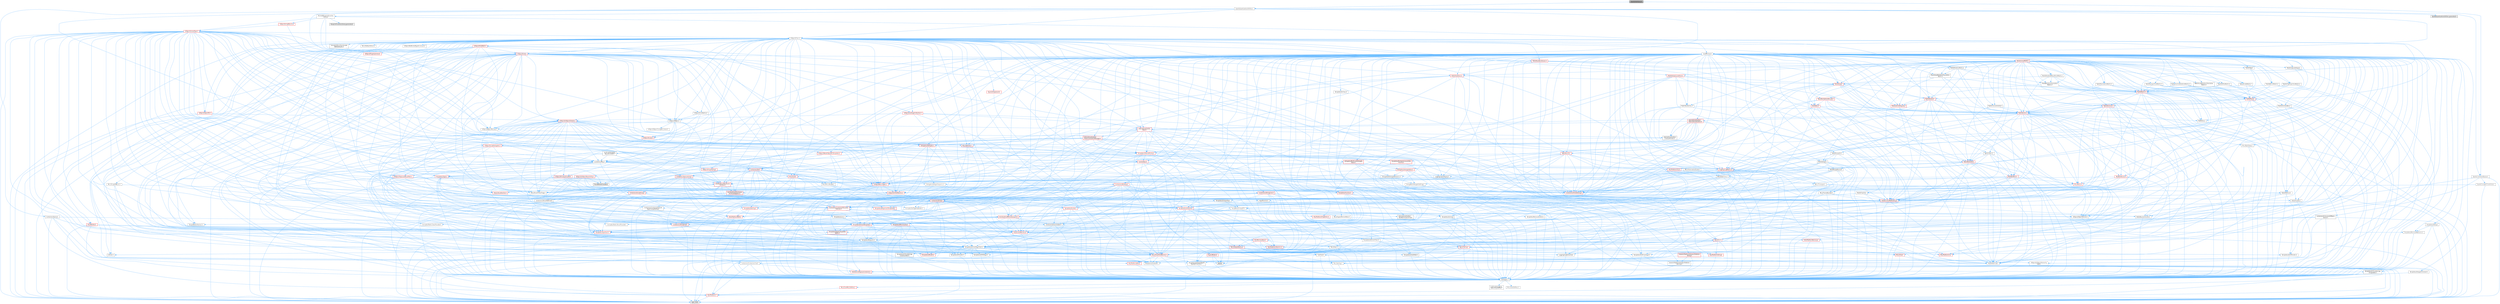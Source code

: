 digraph "QuartzInterfaces.h"
{
 // INTERACTIVE_SVG=YES
 // LATEX_PDF_SIZE
  bgcolor="transparent";
  edge [fontname=Helvetica,fontsize=10,labelfontname=Helvetica,labelfontsize=10];
  node [fontname=Helvetica,fontsize=10,shape=box,height=0.2,width=0.4];
  Node1 [id="Node000001",label="QuartzInterfaces.h",height=0.2,width=0.4,color="gray40", fillcolor="grey60", style="filled", fontcolor="black",tooltip=" "];
  Node1 -> Node2 [id="edge1_Node000001_Node000002",color="steelblue1",style="solid",tooltip=" "];
  Node2 [id="Node000002",label="QuartzQuantizationUtilities.h",height=0.2,width=0.4,color="grey40", fillcolor="white", style="filled",URL="$d6/dab/QuartzQuantizationUtilities_8h.html",tooltip=" "];
  Node2 -> Node3 [id="edge2_Node000002_Node000003",color="steelblue1",style="solid",tooltip=" "];
  Node3 [id="Node000003",label="CoreMinimal.h",height=0.2,width=0.4,color="grey40", fillcolor="white", style="filled",URL="$d7/d67/CoreMinimal_8h.html",tooltip=" "];
  Node3 -> Node4 [id="edge3_Node000003_Node000004",color="steelblue1",style="solid",tooltip=" "];
  Node4 [id="Node000004",label="CoreTypes.h",height=0.2,width=0.4,color="grey40", fillcolor="white", style="filled",URL="$dc/dec/CoreTypes_8h.html",tooltip=" "];
  Node4 -> Node5 [id="edge4_Node000004_Node000005",color="steelblue1",style="solid",tooltip=" "];
  Node5 [id="Node000005",label="HAL/Platform.h",height=0.2,width=0.4,color="red", fillcolor="#FFF0F0", style="filled",URL="$d9/dd0/Platform_8h.html",tooltip=" "];
  Node5 -> Node8 [id="edge5_Node000005_Node000008",color="steelblue1",style="solid",tooltip=" "];
  Node8 [id="Node000008",label="type_traits",height=0.2,width=0.4,color="grey60", fillcolor="#E0E0E0", style="filled",tooltip=" "];
  Node4 -> Node15 [id="edge6_Node000004_Node000015",color="steelblue1",style="solid",tooltip=" "];
  Node15 [id="Node000015",label="ProfilingDebugging\l/UMemoryDefines.h",height=0.2,width=0.4,color="grey40", fillcolor="white", style="filled",URL="$d2/da2/UMemoryDefines_8h.html",tooltip=" "];
  Node4 -> Node16 [id="edge7_Node000004_Node000016",color="steelblue1",style="solid",tooltip=" "];
  Node16 [id="Node000016",label="Misc/CoreMiscDefines.h",height=0.2,width=0.4,color="red", fillcolor="#FFF0F0", style="filled",URL="$da/d38/CoreMiscDefines_8h.html",tooltip=" "];
  Node16 -> Node5 [id="edge8_Node000016_Node000005",color="steelblue1",style="solid",tooltip=" "];
  Node4 -> Node17 [id="edge9_Node000004_Node000017",color="steelblue1",style="solid",tooltip=" "];
  Node17 [id="Node000017",label="Misc/CoreDefines.h",height=0.2,width=0.4,color="grey40", fillcolor="white", style="filled",URL="$d3/dd2/CoreDefines_8h.html",tooltip=" "];
  Node3 -> Node18 [id="edge10_Node000003_Node000018",color="steelblue1",style="solid",tooltip=" "];
  Node18 [id="Node000018",label="CoreFwd.h",height=0.2,width=0.4,color="grey40", fillcolor="white", style="filled",URL="$d1/d1e/CoreFwd_8h.html",tooltip=" "];
  Node18 -> Node4 [id="edge11_Node000018_Node000004",color="steelblue1",style="solid",tooltip=" "];
  Node18 -> Node19 [id="edge12_Node000018_Node000019",color="steelblue1",style="solid",tooltip=" "];
  Node19 [id="Node000019",label="Containers/ContainersFwd.h",height=0.2,width=0.4,color="grey40", fillcolor="white", style="filled",URL="$d4/d0a/ContainersFwd_8h.html",tooltip=" "];
  Node19 -> Node5 [id="edge13_Node000019_Node000005",color="steelblue1",style="solid",tooltip=" "];
  Node19 -> Node4 [id="edge14_Node000019_Node000004",color="steelblue1",style="solid",tooltip=" "];
  Node19 -> Node20 [id="edge15_Node000019_Node000020",color="steelblue1",style="solid",tooltip=" "];
  Node20 [id="Node000020",label="Traits/IsContiguousContainer.h",height=0.2,width=0.4,color="red", fillcolor="#FFF0F0", style="filled",URL="$d5/d3c/IsContiguousContainer_8h.html",tooltip=" "];
  Node20 -> Node4 [id="edge16_Node000020_Node000004",color="steelblue1",style="solid",tooltip=" "];
  Node18 -> Node23 [id="edge17_Node000018_Node000023",color="steelblue1",style="solid",tooltip=" "];
  Node23 [id="Node000023",label="Math/MathFwd.h",height=0.2,width=0.4,color="grey40", fillcolor="white", style="filled",URL="$d2/d10/MathFwd_8h.html",tooltip=" "];
  Node23 -> Node5 [id="edge18_Node000023_Node000005",color="steelblue1",style="solid",tooltip=" "];
  Node18 -> Node24 [id="edge19_Node000018_Node000024",color="steelblue1",style="solid",tooltip=" "];
  Node24 [id="Node000024",label="UObject/UObjectHierarchy\lFwd.h",height=0.2,width=0.4,color="grey40", fillcolor="white", style="filled",URL="$d3/d13/UObjectHierarchyFwd_8h.html",tooltip=" "];
  Node3 -> Node24 [id="edge20_Node000003_Node000024",color="steelblue1",style="solid",tooltip=" "];
  Node3 -> Node19 [id="edge21_Node000003_Node000019",color="steelblue1",style="solid",tooltip=" "];
  Node3 -> Node25 [id="edge22_Node000003_Node000025",color="steelblue1",style="solid",tooltip=" "];
  Node25 [id="Node000025",label="Misc/VarArgs.h",height=0.2,width=0.4,color="grey40", fillcolor="white", style="filled",URL="$d5/d6f/VarArgs_8h.html",tooltip=" "];
  Node25 -> Node4 [id="edge23_Node000025_Node000004",color="steelblue1",style="solid",tooltip=" "];
  Node3 -> Node26 [id="edge24_Node000003_Node000026",color="steelblue1",style="solid",tooltip=" "];
  Node26 [id="Node000026",label="Logging/LogVerbosity.h",height=0.2,width=0.4,color="grey40", fillcolor="white", style="filled",URL="$d2/d8f/LogVerbosity_8h.html",tooltip=" "];
  Node26 -> Node4 [id="edge25_Node000026_Node000004",color="steelblue1",style="solid",tooltip=" "];
  Node3 -> Node27 [id="edge26_Node000003_Node000027",color="steelblue1",style="solid",tooltip=" "];
  Node27 [id="Node000027",label="Misc/OutputDevice.h",height=0.2,width=0.4,color="red", fillcolor="#FFF0F0", style="filled",URL="$d7/d32/OutputDevice_8h.html",tooltip=" "];
  Node27 -> Node18 [id="edge27_Node000027_Node000018",color="steelblue1",style="solid",tooltip=" "];
  Node27 -> Node4 [id="edge28_Node000027_Node000004",color="steelblue1",style="solid",tooltip=" "];
  Node27 -> Node26 [id="edge29_Node000027_Node000026",color="steelblue1",style="solid",tooltip=" "];
  Node27 -> Node25 [id="edge30_Node000027_Node000025",color="steelblue1",style="solid",tooltip=" "];
  Node27 -> Node28 [id="edge31_Node000027_Node000028",color="steelblue1",style="solid",tooltip=" "];
  Node28 [id="Node000028",label="Templates/IsArrayOrRefOf\lTypeByPredicate.h",height=0.2,width=0.4,color="grey40", fillcolor="white", style="filled",URL="$d6/da1/IsArrayOrRefOfTypeByPredicate_8h.html",tooltip=" "];
  Node28 -> Node4 [id="edge32_Node000028_Node000004",color="steelblue1",style="solid",tooltip=" "];
  Node3 -> Node33 [id="edge33_Node000003_Node000033",color="steelblue1",style="solid",tooltip=" "];
  Node33 [id="Node000033",label="HAL/PlatformCrt.h",height=0.2,width=0.4,color="red", fillcolor="#FFF0F0", style="filled",URL="$d8/d75/PlatformCrt_8h.html",tooltip=" "];
  Node3 -> Node43 [id="edge34_Node000003_Node000043",color="steelblue1",style="solid",tooltip=" "];
  Node43 [id="Node000043",label="HAL/PlatformMisc.h",height=0.2,width=0.4,color="red", fillcolor="#FFF0F0", style="filled",URL="$d0/df5/PlatformMisc_8h.html",tooltip=" "];
  Node43 -> Node4 [id="edge35_Node000043_Node000004",color="steelblue1",style="solid",tooltip=" "];
  Node3 -> Node62 [id="edge36_Node000003_Node000062",color="steelblue1",style="solid",tooltip=" "];
  Node62 [id="Node000062",label="Misc/AssertionMacros.h",height=0.2,width=0.4,color="red", fillcolor="#FFF0F0", style="filled",URL="$d0/dfa/AssertionMacros_8h.html",tooltip=" "];
  Node62 -> Node4 [id="edge37_Node000062_Node000004",color="steelblue1",style="solid",tooltip=" "];
  Node62 -> Node5 [id="edge38_Node000062_Node000005",color="steelblue1",style="solid",tooltip=" "];
  Node62 -> Node43 [id="edge39_Node000062_Node000043",color="steelblue1",style="solid",tooltip=" "];
  Node62 -> Node63 [id="edge40_Node000062_Node000063",color="steelblue1",style="solid",tooltip=" "];
  Node63 [id="Node000063",label="Templates/EnableIf.h",height=0.2,width=0.4,color="grey40", fillcolor="white", style="filled",URL="$d7/d60/EnableIf_8h.html",tooltip=" "];
  Node63 -> Node4 [id="edge41_Node000063_Node000004",color="steelblue1",style="solid",tooltip=" "];
  Node62 -> Node28 [id="edge42_Node000062_Node000028",color="steelblue1",style="solid",tooltip=" "];
  Node62 -> Node25 [id="edge43_Node000062_Node000025",color="steelblue1",style="solid",tooltip=" "];
  Node62 -> Node70 [id="edge44_Node000062_Node000070",color="steelblue1",style="solid",tooltip=" "];
  Node70 [id="Node000070",label="atomic",height=0.2,width=0.4,color="grey60", fillcolor="#E0E0E0", style="filled",tooltip=" "];
  Node3 -> Node71 [id="edge45_Node000003_Node000071",color="steelblue1",style="solid",tooltip=" "];
  Node71 [id="Node000071",label="Templates/IsPointer.h",height=0.2,width=0.4,color="grey40", fillcolor="white", style="filled",URL="$d7/d05/IsPointer_8h.html",tooltip=" "];
  Node71 -> Node4 [id="edge46_Node000071_Node000004",color="steelblue1",style="solid",tooltip=" "];
  Node3 -> Node72 [id="edge47_Node000003_Node000072",color="steelblue1",style="solid",tooltip=" "];
  Node72 [id="Node000072",label="HAL/PlatformMemory.h",height=0.2,width=0.4,color="red", fillcolor="#FFF0F0", style="filled",URL="$de/d68/PlatformMemory_8h.html",tooltip=" "];
  Node72 -> Node4 [id="edge48_Node000072_Node000004",color="steelblue1",style="solid",tooltip=" "];
  Node3 -> Node55 [id="edge49_Node000003_Node000055",color="steelblue1",style="solid",tooltip=" "];
  Node55 [id="Node000055",label="HAL/PlatformAtomics.h",height=0.2,width=0.4,color="red", fillcolor="#FFF0F0", style="filled",URL="$d3/d36/PlatformAtomics_8h.html",tooltip=" "];
  Node55 -> Node4 [id="edge50_Node000055_Node000004",color="steelblue1",style="solid",tooltip=" "];
  Node3 -> Node77 [id="edge51_Node000003_Node000077",color="steelblue1",style="solid",tooltip=" "];
  Node77 [id="Node000077",label="Misc/Exec.h",height=0.2,width=0.4,color="grey40", fillcolor="white", style="filled",URL="$de/ddb/Exec_8h.html",tooltip=" "];
  Node77 -> Node4 [id="edge52_Node000077_Node000004",color="steelblue1",style="solid",tooltip=" "];
  Node77 -> Node62 [id="edge53_Node000077_Node000062",color="steelblue1",style="solid",tooltip=" "];
  Node3 -> Node78 [id="edge54_Node000003_Node000078",color="steelblue1",style="solid",tooltip=" "];
  Node78 [id="Node000078",label="HAL/MemoryBase.h",height=0.2,width=0.4,color="red", fillcolor="#FFF0F0", style="filled",URL="$d6/d9f/MemoryBase_8h.html",tooltip=" "];
  Node78 -> Node4 [id="edge55_Node000078_Node000004",color="steelblue1",style="solid",tooltip=" "];
  Node78 -> Node55 [id="edge56_Node000078_Node000055",color="steelblue1",style="solid",tooltip=" "];
  Node78 -> Node33 [id="edge57_Node000078_Node000033",color="steelblue1",style="solid",tooltip=" "];
  Node78 -> Node77 [id="edge58_Node000078_Node000077",color="steelblue1",style="solid",tooltip=" "];
  Node78 -> Node27 [id="edge59_Node000078_Node000027",color="steelblue1",style="solid",tooltip=" "];
  Node3 -> Node88 [id="edge60_Node000003_Node000088",color="steelblue1",style="solid",tooltip=" "];
  Node88 [id="Node000088",label="HAL/UnrealMemory.h",height=0.2,width=0.4,color="red", fillcolor="#FFF0F0", style="filled",URL="$d9/d96/UnrealMemory_8h.html",tooltip=" "];
  Node88 -> Node4 [id="edge61_Node000088_Node000004",color="steelblue1",style="solid",tooltip=" "];
  Node88 -> Node78 [id="edge62_Node000088_Node000078",color="steelblue1",style="solid",tooltip=" "];
  Node88 -> Node72 [id="edge63_Node000088_Node000072",color="steelblue1",style="solid",tooltip=" "];
  Node88 -> Node71 [id="edge64_Node000088_Node000071",color="steelblue1",style="solid",tooltip=" "];
  Node3 -> Node90 [id="edge65_Node000003_Node000090",color="steelblue1",style="solid",tooltip=" "];
  Node90 [id="Node000090",label="Templates/IsArithmetic.h",height=0.2,width=0.4,color="grey40", fillcolor="white", style="filled",URL="$d2/d5d/IsArithmetic_8h.html",tooltip=" "];
  Node90 -> Node4 [id="edge66_Node000090_Node000004",color="steelblue1",style="solid",tooltip=" "];
  Node3 -> Node84 [id="edge67_Node000003_Node000084",color="steelblue1",style="solid",tooltip=" "];
  Node84 [id="Node000084",label="Templates/AndOrNot.h",height=0.2,width=0.4,color="grey40", fillcolor="white", style="filled",URL="$db/d0a/AndOrNot_8h.html",tooltip=" "];
  Node84 -> Node4 [id="edge68_Node000084_Node000004",color="steelblue1",style="solid",tooltip=" "];
  Node3 -> Node91 [id="edge69_Node000003_Node000091",color="steelblue1",style="solid",tooltip=" "];
  Node91 [id="Node000091",label="Templates/IsPODType.h",height=0.2,width=0.4,color="grey40", fillcolor="white", style="filled",URL="$d7/db1/IsPODType_8h.html",tooltip=" "];
  Node91 -> Node4 [id="edge70_Node000091_Node000004",color="steelblue1",style="solid",tooltip=" "];
  Node3 -> Node92 [id="edge71_Node000003_Node000092",color="steelblue1",style="solid",tooltip=" "];
  Node92 [id="Node000092",label="Templates/IsUECoreType.h",height=0.2,width=0.4,color="grey40", fillcolor="white", style="filled",URL="$d1/db8/IsUECoreType_8h.html",tooltip=" "];
  Node92 -> Node4 [id="edge72_Node000092_Node000004",color="steelblue1",style="solid",tooltip=" "];
  Node92 -> Node8 [id="edge73_Node000092_Node000008",color="steelblue1",style="solid",tooltip=" "];
  Node3 -> Node85 [id="edge74_Node000003_Node000085",color="steelblue1",style="solid",tooltip=" "];
  Node85 [id="Node000085",label="Templates/IsTriviallyCopy\lConstructible.h",height=0.2,width=0.4,color="grey40", fillcolor="white", style="filled",URL="$d3/d78/IsTriviallyCopyConstructible_8h.html",tooltip=" "];
  Node85 -> Node4 [id="edge75_Node000085_Node000004",color="steelblue1",style="solid",tooltip=" "];
  Node85 -> Node8 [id="edge76_Node000085_Node000008",color="steelblue1",style="solid",tooltip=" "];
  Node3 -> Node93 [id="edge77_Node000003_Node000093",color="steelblue1",style="solid",tooltip=" "];
  Node93 [id="Node000093",label="Templates/UnrealTypeTraits.h",height=0.2,width=0.4,color="grey40", fillcolor="white", style="filled",URL="$d2/d2d/UnrealTypeTraits_8h.html",tooltip=" "];
  Node93 -> Node4 [id="edge78_Node000093_Node000004",color="steelblue1",style="solid",tooltip=" "];
  Node93 -> Node71 [id="edge79_Node000093_Node000071",color="steelblue1",style="solid",tooltip=" "];
  Node93 -> Node62 [id="edge80_Node000093_Node000062",color="steelblue1",style="solid",tooltip=" "];
  Node93 -> Node84 [id="edge81_Node000093_Node000084",color="steelblue1",style="solid",tooltip=" "];
  Node93 -> Node63 [id="edge82_Node000093_Node000063",color="steelblue1",style="solid",tooltip=" "];
  Node93 -> Node90 [id="edge83_Node000093_Node000090",color="steelblue1",style="solid",tooltip=" "];
  Node93 -> Node30 [id="edge84_Node000093_Node000030",color="steelblue1",style="solid",tooltip=" "];
  Node30 [id="Node000030",label="IsEnum.h",height=0.2,width=0.4,color="grey40", fillcolor="white", style="filled",URL="$d4/de5/IsEnum_8h.html",tooltip=" "];
  Node93 -> Node94 [id="edge85_Node000093_Node000094",color="steelblue1",style="solid",tooltip=" "];
  Node94 [id="Node000094",label="Templates/Models.h",height=0.2,width=0.4,color="red", fillcolor="#FFF0F0", style="filled",URL="$d3/d0c/Models_8h.html",tooltip=" "];
  Node93 -> Node91 [id="edge86_Node000093_Node000091",color="steelblue1",style="solid",tooltip=" "];
  Node93 -> Node92 [id="edge87_Node000093_Node000092",color="steelblue1",style="solid",tooltip=" "];
  Node93 -> Node85 [id="edge88_Node000093_Node000085",color="steelblue1",style="solid",tooltip=" "];
  Node3 -> Node63 [id="edge89_Node000003_Node000063",color="steelblue1",style="solid",tooltip=" "];
  Node3 -> Node95 [id="edge90_Node000003_Node000095",color="steelblue1",style="solid",tooltip=" "];
  Node95 [id="Node000095",label="Templates/RemoveReference.h",height=0.2,width=0.4,color="grey40", fillcolor="white", style="filled",URL="$da/dbe/RemoveReference_8h.html",tooltip=" "];
  Node95 -> Node4 [id="edge91_Node000095_Node000004",color="steelblue1",style="solid",tooltip=" "];
  Node3 -> Node96 [id="edge92_Node000003_Node000096",color="steelblue1",style="solid",tooltip=" "];
  Node96 [id="Node000096",label="Templates/IntegralConstant.h",height=0.2,width=0.4,color="grey40", fillcolor="white", style="filled",URL="$db/d1b/IntegralConstant_8h.html",tooltip=" "];
  Node96 -> Node4 [id="edge93_Node000096_Node000004",color="steelblue1",style="solid",tooltip=" "];
  Node3 -> Node97 [id="edge94_Node000003_Node000097",color="steelblue1",style="solid",tooltip=" "];
  Node97 [id="Node000097",label="Templates/IsClass.h",height=0.2,width=0.4,color="grey40", fillcolor="white", style="filled",URL="$db/dcb/IsClass_8h.html",tooltip=" "];
  Node97 -> Node4 [id="edge95_Node000097_Node000004",color="steelblue1",style="solid",tooltip=" "];
  Node3 -> Node98 [id="edge96_Node000003_Node000098",color="steelblue1",style="solid",tooltip=" "];
  Node98 [id="Node000098",label="Templates/TypeCompatible\lBytes.h",height=0.2,width=0.4,color="red", fillcolor="#FFF0F0", style="filled",URL="$df/d0a/TypeCompatibleBytes_8h.html",tooltip=" "];
  Node98 -> Node4 [id="edge97_Node000098_Node000004",color="steelblue1",style="solid",tooltip=" "];
  Node98 -> Node8 [id="edge98_Node000098_Node000008",color="steelblue1",style="solid",tooltip=" "];
  Node3 -> Node20 [id="edge99_Node000003_Node000020",color="steelblue1",style="solid",tooltip=" "];
  Node3 -> Node99 [id="edge100_Node000003_Node000099",color="steelblue1",style="solid",tooltip=" "];
  Node99 [id="Node000099",label="Templates/UnrealTemplate.h",height=0.2,width=0.4,color="red", fillcolor="#FFF0F0", style="filled",URL="$d4/d24/UnrealTemplate_8h.html",tooltip=" "];
  Node99 -> Node4 [id="edge101_Node000099_Node000004",color="steelblue1",style="solid",tooltip=" "];
  Node99 -> Node71 [id="edge102_Node000099_Node000071",color="steelblue1",style="solid",tooltip=" "];
  Node99 -> Node88 [id="edge103_Node000099_Node000088",color="steelblue1",style="solid",tooltip=" "];
  Node99 -> Node93 [id="edge104_Node000099_Node000093",color="steelblue1",style="solid",tooltip=" "];
  Node99 -> Node95 [id="edge105_Node000099_Node000095",color="steelblue1",style="solid",tooltip=" "];
  Node99 -> Node65 [id="edge106_Node000099_Node000065",color="steelblue1",style="solid",tooltip=" "];
  Node65 [id="Node000065",label="Templates/Requires.h",height=0.2,width=0.4,color="grey40", fillcolor="white", style="filled",URL="$dc/d96/Requires_8h.html",tooltip=" "];
  Node65 -> Node63 [id="edge107_Node000065_Node000063",color="steelblue1",style="solid",tooltip=" "];
  Node65 -> Node8 [id="edge108_Node000065_Node000008",color="steelblue1",style="solid",tooltip=" "];
  Node99 -> Node98 [id="edge109_Node000099_Node000098",color="steelblue1",style="solid",tooltip=" "];
  Node99 -> Node20 [id="edge110_Node000099_Node000020",color="steelblue1",style="solid",tooltip=" "];
  Node99 -> Node8 [id="edge111_Node000099_Node000008",color="steelblue1",style="solid",tooltip=" "];
  Node3 -> Node48 [id="edge112_Node000003_Node000048",color="steelblue1",style="solid",tooltip=" "];
  Node48 [id="Node000048",label="Math/NumericLimits.h",height=0.2,width=0.4,color="grey40", fillcolor="white", style="filled",URL="$df/d1b/NumericLimits_8h.html",tooltip=" "];
  Node48 -> Node4 [id="edge113_Node000048_Node000004",color="steelblue1",style="solid",tooltip=" "];
  Node3 -> Node103 [id="edge114_Node000003_Node000103",color="steelblue1",style="solid",tooltip=" "];
  Node103 [id="Node000103",label="HAL/PlatformMath.h",height=0.2,width=0.4,color="red", fillcolor="#FFF0F0", style="filled",URL="$dc/d53/PlatformMath_8h.html",tooltip=" "];
  Node103 -> Node4 [id="edge115_Node000103_Node000004",color="steelblue1",style="solid",tooltip=" "];
  Node3 -> Node86 [id="edge116_Node000003_Node000086",color="steelblue1",style="solid",tooltip=" "];
  Node86 [id="Node000086",label="Templates/IsTriviallyCopy\lAssignable.h",height=0.2,width=0.4,color="grey40", fillcolor="white", style="filled",URL="$d2/df2/IsTriviallyCopyAssignable_8h.html",tooltip=" "];
  Node86 -> Node4 [id="edge117_Node000086_Node000004",color="steelblue1",style="solid",tooltip=" "];
  Node86 -> Node8 [id="edge118_Node000086_Node000008",color="steelblue1",style="solid",tooltip=" "];
  Node3 -> Node111 [id="edge119_Node000003_Node000111",color="steelblue1",style="solid",tooltip=" "];
  Node111 [id="Node000111",label="Templates/MemoryOps.h",height=0.2,width=0.4,color="red", fillcolor="#FFF0F0", style="filled",URL="$db/dea/MemoryOps_8h.html",tooltip=" "];
  Node111 -> Node4 [id="edge120_Node000111_Node000004",color="steelblue1",style="solid",tooltip=" "];
  Node111 -> Node88 [id="edge121_Node000111_Node000088",color="steelblue1",style="solid",tooltip=" "];
  Node111 -> Node86 [id="edge122_Node000111_Node000086",color="steelblue1",style="solid",tooltip=" "];
  Node111 -> Node85 [id="edge123_Node000111_Node000085",color="steelblue1",style="solid",tooltip=" "];
  Node111 -> Node65 [id="edge124_Node000111_Node000065",color="steelblue1",style="solid",tooltip=" "];
  Node111 -> Node93 [id="edge125_Node000111_Node000093",color="steelblue1",style="solid",tooltip=" "];
  Node111 -> Node8 [id="edge126_Node000111_Node000008",color="steelblue1",style="solid",tooltip=" "];
  Node3 -> Node112 [id="edge127_Node000003_Node000112",color="steelblue1",style="solid",tooltip=" "];
  Node112 [id="Node000112",label="Containers/ContainerAllocation\lPolicies.h",height=0.2,width=0.4,color="red", fillcolor="#FFF0F0", style="filled",URL="$d7/dff/ContainerAllocationPolicies_8h.html",tooltip=" "];
  Node112 -> Node4 [id="edge128_Node000112_Node000004",color="steelblue1",style="solid",tooltip=" "];
  Node112 -> Node112 [id="edge129_Node000112_Node000112",color="steelblue1",style="solid",tooltip=" "];
  Node112 -> Node103 [id="edge130_Node000112_Node000103",color="steelblue1",style="solid",tooltip=" "];
  Node112 -> Node88 [id="edge131_Node000112_Node000088",color="steelblue1",style="solid",tooltip=" "];
  Node112 -> Node48 [id="edge132_Node000112_Node000048",color="steelblue1",style="solid",tooltip=" "];
  Node112 -> Node62 [id="edge133_Node000112_Node000062",color="steelblue1",style="solid",tooltip=" "];
  Node112 -> Node111 [id="edge134_Node000112_Node000111",color="steelblue1",style="solid",tooltip=" "];
  Node112 -> Node98 [id="edge135_Node000112_Node000098",color="steelblue1",style="solid",tooltip=" "];
  Node112 -> Node8 [id="edge136_Node000112_Node000008",color="steelblue1",style="solid",tooltip=" "];
  Node3 -> Node115 [id="edge137_Node000003_Node000115",color="steelblue1",style="solid",tooltip=" "];
  Node115 [id="Node000115",label="Templates/IsEnumClass.h",height=0.2,width=0.4,color="grey40", fillcolor="white", style="filled",URL="$d7/d15/IsEnumClass_8h.html",tooltip=" "];
  Node115 -> Node4 [id="edge138_Node000115_Node000004",color="steelblue1",style="solid",tooltip=" "];
  Node115 -> Node84 [id="edge139_Node000115_Node000084",color="steelblue1",style="solid",tooltip=" "];
  Node3 -> Node116 [id="edge140_Node000003_Node000116",color="steelblue1",style="solid",tooltip=" "];
  Node116 [id="Node000116",label="HAL/PlatformProperties.h",height=0.2,width=0.4,color="red", fillcolor="#FFF0F0", style="filled",URL="$d9/db0/PlatformProperties_8h.html",tooltip=" "];
  Node116 -> Node4 [id="edge141_Node000116_Node000004",color="steelblue1",style="solid",tooltip=" "];
  Node3 -> Node119 [id="edge142_Node000003_Node000119",color="steelblue1",style="solid",tooltip=" "];
  Node119 [id="Node000119",label="Misc/EngineVersionBase.h",height=0.2,width=0.4,color="grey40", fillcolor="white", style="filled",URL="$d5/d2b/EngineVersionBase_8h.html",tooltip=" "];
  Node119 -> Node4 [id="edge143_Node000119_Node000004",color="steelblue1",style="solid",tooltip=" "];
  Node3 -> Node120 [id="edge144_Node000003_Node000120",color="steelblue1",style="solid",tooltip=" "];
  Node120 [id="Node000120",label="Internationalization\l/TextNamespaceFwd.h",height=0.2,width=0.4,color="grey40", fillcolor="white", style="filled",URL="$d8/d97/TextNamespaceFwd_8h.html",tooltip=" "];
  Node120 -> Node4 [id="edge145_Node000120_Node000004",color="steelblue1",style="solid",tooltip=" "];
  Node3 -> Node121 [id="edge146_Node000003_Node000121",color="steelblue1",style="solid",tooltip=" "];
  Node121 [id="Node000121",label="Serialization/Archive.h",height=0.2,width=0.4,color="red", fillcolor="#FFF0F0", style="filled",URL="$d7/d3b/Archive_8h.html",tooltip=" "];
  Node121 -> Node18 [id="edge147_Node000121_Node000018",color="steelblue1",style="solid",tooltip=" "];
  Node121 -> Node4 [id="edge148_Node000121_Node000004",color="steelblue1",style="solid",tooltip=" "];
  Node121 -> Node116 [id="edge149_Node000121_Node000116",color="steelblue1",style="solid",tooltip=" "];
  Node121 -> Node120 [id="edge150_Node000121_Node000120",color="steelblue1",style="solid",tooltip=" "];
  Node121 -> Node23 [id="edge151_Node000121_Node000023",color="steelblue1",style="solid",tooltip=" "];
  Node121 -> Node62 [id="edge152_Node000121_Node000062",color="steelblue1",style="solid",tooltip=" "];
  Node121 -> Node119 [id="edge153_Node000121_Node000119",color="steelblue1",style="solid",tooltip=" "];
  Node121 -> Node25 [id="edge154_Node000121_Node000025",color="steelblue1",style="solid",tooltip=" "];
  Node121 -> Node63 [id="edge155_Node000121_Node000063",color="steelblue1",style="solid",tooltip=" "];
  Node121 -> Node28 [id="edge156_Node000121_Node000028",color="steelblue1",style="solid",tooltip=" "];
  Node121 -> Node115 [id="edge157_Node000121_Node000115",color="steelblue1",style="solid",tooltip=" "];
  Node121 -> Node99 [id="edge158_Node000121_Node000099",color="steelblue1",style="solid",tooltip=" "];
  Node121 -> Node124 [id="edge159_Node000121_Node000124",color="steelblue1",style="solid",tooltip=" "];
  Node124 [id="Node000124",label="UObject/ObjectVersion.h",height=0.2,width=0.4,color="grey40", fillcolor="white", style="filled",URL="$da/d63/ObjectVersion_8h.html",tooltip=" "];
  Node124 -> Node4 [id="edge160_Node000124_Node000004",color="steelblue1",style="solid",tooltip=" "];
  Node3 -> Node125 [id="edge161_Node000003_Node000125",color="steelblue1",style="solid",tooltip=" "];
  Node125 [id="Node000125",label="Templates/Less.h",height=0.2,width=0.4,color="grey40", fillcolor="white", style="filled",URL="$de/dc8/Less_8h.html",tooltip=" "];
  Node125 -> Node4 [id="edge162_Node000125_Node000004",color="steelblue1",style="solid",tooltip=" "];
  Node125 -> Node99 [id="edge163_Node000125_Node000099",color="steelblue1",style="solid",tooltip=" "];
  Node3 -> Node126 [id="edge164_Node000003_Node000126",color="steelblue1",style="solid",tooltip=" "];
  Node126 [id="Node000126",label="Templates/Sorting.h",height=0.2,width=0.4,color="red", fillcolor="#FFF0F0", style="filled",URL="$d3/d9e/Sorting_8h.html",tooltip=" "];
  Node126 -> Node4 [id="edge165_Node000126_Node000004",color="steelblue1",style="solid",tooltip=" "];
  Node126 -> Node103 [id="edge166_Node000126_Node000103",color="steelblue1",style="solid",tooltip=" "];
  Node126 -> Node125 [id="edge167_Node000126_Node000125",color="steelblue1",style="solid",tooltip=" "];
  Node3 -> Node137 [id="edge168_Node000003_Node000137",color="steelblue1",style="solid",tooltip=" "];
  Node137 [id="Node000137",label="Misc/Char.h",height=0.2,width=0.4,color="red", fillcolor="#FFF0F0", style="filled",URL="$d0/d58/Char_8h.html",tooltip=" "];
  Node137 -> Node4 [id="edge169_Node000137_Node000004",color="steelblue1",style="solid",tooltip=" "];
  Node137 -> Node8 [id="edge170_Node000137_Node000008",color="steelblue1",style="solid",tooltip=" "];
  Node3 -> Node140 [id="edge171_Node000003_Node000140",color="steelblue1",style="solid",tooltip=" "];
  Node140 [id="Node000140",label="GenericPlatform/GenericPlatform\lStricmp.h",height=0.2,width=0.4,color="grey40", fillcolor="white", style="filled",URL="$d2/d86/GenericPlatformStricmp_8h.html",tooltip=" "];
  Node140 -> Node4 [id="edge172_Node000140_Node000004",color="steelblue1",style="solid",tooltip=" "];
  Node3 -> Node141 [id="edge173_Node000003_Node000141",color="steelblue1",style="solid",tooltip=" "];
  Node141 [id="Node000141",label="GenericPlatform/GenericPlatform\lString.h",height=0.2,width=0.4,color="red", fillcolor="#FFF0F0", style="filled",URL="$dd/d20/GenericPlatformString_8h.html",tooltip=" "];
  Node141 -> Node4 [id="edge174_Node000141_Node000004",color="steelblue1",style="solid",tooltip=" "];
  Node141 -> Node140 [id="edge175_Node000141_Node000140",color="steelblue1",style="solid",tooltip=" "];
  Node141 -> Node63 [id="edge176_Node000141_Node000063",color="steelblue1",style="solid",tooltip=" "];
  Node141 -> Node8 [id="edge177_Node000141_Node000008",color="steelblue1",style="solid",tooltip=" "];
  Node3 -> Node74 [id="edge178_Node000003_Node000074",color="steelblue1",style="solid",tooltip=" "];
  Node74 [id="Node000074",label="HAL/PlatformString.h",height=0.2,width=0.4,color="red", fillcolor="#FFF0F0", style="filled",URL="$db/db5/PlatformString_8h.html",tooltip=" "];
  Node74 -> Node4 [id="edge179_Node000074_Node000004",color="steelblue1",style="solid",tooltip=" "];
  Node3 -> Node144 [id="edge180_Node000003_Node000144",color="steelblue1",style="solid",tooltip=" "];
  Node144 [id="Node000144",label="Misc/CString.h",height=0.2,width=0.4,color="red", fillcolor="#FFF0F0", style="filled",URL="$d2/d49/CString_8h.html",tooltip=" "];
  Node144 -> Node4 [id="edge181_Node000144_Node000004",color="steelblue1",style="solid",tooltip=" "];
  Node144 -> Node33 [id="edge182_Node000144_Node000033",color="steelblue1",style="solid",tooltip=" "];
  Node144 -> Node74 [id="edge183_Node000144_Node000074",color="steelblue1",style="solid",tooltip=" "];
  Node144 -> Node62 [id="edge184_Node000144_Node000062",color="steelblue1",style="solid",tooltip=" "];
  Node144 -> Node137 [id="edge185_Node000144_Node000137",color="steelblue1",style="solid",tooltip=" "];
  Node144 -> Node25 [id="edge186_Node000144_Node000025",color="steelblue1",style="solid",tooltip=" "];
  Node144 -> Node28 [id="edge187_Node000144_Node000028",color="steelblue1",style="solid",tooltip=" "];
  Node3 -> Node145 [id="edge188_Node000003_Node000145",color="steelblue1",style="solid",tooltip=" "];
  Node145 [id="Node000145",label="Misc/Crc.h",height=0.2,width=0.4,color="red", fillcolor="#FFF0F0", style="filled",URL="$d4/dd2/Crc_8h.html",tooltip=" "];
  Node145 -> Node4 [id="edge189_Node000145_Node000004",color="steelblue1",style="solid",tooltip=" "];
  Node145 -> Node74 [id="edge190_Node000145_Node000074",color="steelblue1",style="solid",tooltip=" "];
  Node145 -> Node62 [id="edge191_Node000145_Node000062",color="steelblue1",style="solid",tooltip=" "];
  Node145 -> Node144 [id="edge192_Node000145_Node000144",color="steelblue1",style="solid",tooltip=" "];
  Node145 -> Node137 [id="edge193_Node000145_Node000137",color="steelblue1",style="solid",tooltip=" "];
  Node145 -> Node93 [id="edge194_Node000145_Node000093",color="steelblue1",style="solid",tooltip=" "];
  Node3 -> Node136 [id="edge195_Node000003_Node000136",color="steelblue1",style="solid",tooltip=" "];
  Node136 [id="Node000136",label="Math/UnrealMathUtility.h",height=0.2,width=0.4,color="red", fillcolor="#FFF0F0", style="filled",URL="$db/db8/UnrealMathUtility_8h.html",tooltip=" "];
  Node136 -> Node4 [id="edge196_Node000136_Node000004",color="steelblue1",style="solid",tooltip=" "];
  Node136 -> Node62 [id="edge197_Node000136_Node000062",color="steelblue1",style="solid",tooltip=" "];
  Node136 -> Node103 [id="edge198_Node000136_Node000103",color="steelblue1",style="solid",tooltip=" "];
  Node136 -> Node23 [id="edge199_Node000136_Node000023",color="steelblue1",style="solid",tooltip=" "];
  Node136 -> Node65 [id="edge200_Node000136_Node000065",color="steelblue1",style="solid",tooltip=" "];
  Node3 -> Node146 [id="edge201_Node000003_Node000146",color="steelblue1",style="solid",tooltip=" "];
  Node146 [id="Node000146",label="Containers/UnrealString.h",height=0.2,width=0.4,color="red", fillcolor="#FFF0F0", style="filled",URL="$d5/dba/UnrealString_8h.html",tooltip=" "];
  Node3 -> Node150 [id="edge202_Node000003_Node000150",color="steelblue1",style="solid",tooltip=" "];
  Node150 [id="Node000150",label="Containers/Array.h",height=0.2,width=0.4,color="red", fillcolor="#FFF0F0", style="filled",URL="$df/dd0/Array_8h.html",tooltip=" "];
  Node150 -> Node4 [id="edge203_Node000150_Node000004",color="steelblue1",style="solid",tooltip=" "];
  Node150 -> Node62 [id="edge204_Node000150_Node000062",color="steelblue1",style="solid",tooltip=" "];
  Node150 -> Node88 [id="edge205_Node000150_Node000088",color="steelblue1",style="solid",tooltip=" "];
  Node150 -> Node93 [id="edge206_Node000150_Node000093",color="steelblue1",style="solid",tooltip=" "];
  Node150 -> Node99 [id="edge207_Node000150_Node000099",color="steelblue1",style="solid",tooltip=" "];
  Node150 -> Node112 [id="edge208_Node000150_Node000112",color="steelblue1",style="solid",tooltip=" "];
  Node150 -> Node156 [id="edge209_Node000150_Node000156",color="steelblue1",style="solid",tooltip=" "];
  Node156 [id="Node000156",label="Containers/ContainerElement\lTypeCompatibility.h",height=0.2,width=0.4,color="grey40", fillcolor="white", style="filled",URL="$df/ddf/ContainerElementTypeCompatibility_8h.html",tooltip=" "];
  Node156 -> Node4 [id="edge210_Node000156_Node000004",color="steelblue1",style="solid",tooltip=" "];
  Node156 -> Node93 [id="edge211_Node000156_Node000093",color="steelblue1",style="solid",tooltip=" "];
  Node150 -> Node121 [id="edge212_Node000150_Node000121",color="steelblue1",style="solid",tooltip=" "];
  Node150 -> Node171 [id="edge213_Node000150_Node000171",color="steelblue1",style="solid",tooltip=" "];
  Node171 [id="Node000171",label="Concepts/GetTypeHashable.h",height=0.2,width=0.4,color="grey40", fillcolor="white", style="filled",URL="$d3/da2/GetTypeHashable_8h.html",tooltip=" "];
  Node171 -> Node4 [id="edge214_Node000171_Node000004",color="steelblue1",style="solid",tooltip=" "];
  Node171 -> Node162 [id="edge215_Node000171_Node000162",color="steelblue1",style="solid",tooltip=" "];
  Node162 [id="Node000162",label="Templates/TypeHash.h",height=0.2,width=0.4,color="red", fillcolor="#FFF0F0", style="filled",URL="$d1/d62/TypeHash_8h.html",tooltip=" "];
  Node162 -> Node4 [id="edge216_Node000162_Node000004",color="steelblue1",style="solid",tooltip=" "];
  Node162 -> Node65 [id="edge217_Node000162_Node000065",color="steelblue1",style="solid",tooltip=" "];
  Node162 -> Node145 [id="edge218_Node000162_Node000145",color="steelblue1",style="solid",tooltip=" "];
  Node162 -> Node8 [id="edge219_Node000162_Node000008",color="steelblue1",style="solid",tooltip=" "];
  Node150 -> Node129 [id="edge220_Node000150_Node000129",color="steelblue1",style="solid",tooltip=" "];
  Node129 [id="Node000129",label="Templates/Invoke.h",height=0.2,width=0.4,color="red", fillcolor="#FFF0F0", style="filled",URL="$d7/deb/Invoke_8h.html",tooltip=" "];
  Node129 -> Node4 [id="edge221_Node000129_Node000004",color="steelblue1",style="solid",tooltip=" "];
  Node129 -> Node99 [id="edge222_Node000129_Node000099",color="steelblue1",style="solid",tooltip=" "];
  Node129 -> Node8 [id="edge223_Node000129_Node000008",color="steelblue1",style="solid",tooltip=" "];
  Node150 -> Node125 [id="edge224_Node000150_Node000125",color="steelblue1",style="solid",tooltip=" "];
  Node150 -> Node65 [id="edge225_Node000150_Node000065",color="steelblue1",style="solid",tooltip=" "];
  Node150 -> Node126 [id="edge226_Node000150_Node000126",color="steelblue1",style="solid",tooltip=" "];
  Node150 -> Node173 [id="edge227_Node000150_Node000173",color="steelblue1",style="solid",tooltip=" "];
  Node173 [id="Node000173",label="Templates/AlignmentTemplates.h",height=0.2,width=0.4,color="red", fillcolor="#FFF0F0", style="filled",URL="$dd/d32/AlignmentTemplates_8h.html",tooltip=" "];
  Node173 -> Node4 [id="edge228_Node000173_Node000004",color="steelblue1",style="solid",tooltip=" "];
  Node173 -> Node71 [id="edge229_Node000173_Node000071",color="steelblue1",style="solid",tooltip=" "];
  Node150 -> Node8 [id="edge230_Node000150_Node000008",color="steelblue1",style="solid",tooltip=" "];
  Node3 -> Node174 [id="edge231_Node000003_Node000174",color="steelblue1",style="solid",tooltip=" "];
  Node174 [id="Node000174",label="Misc/FrameNumber.h",height=0.2,width=0.4,color="grey40", fillcolor="white", style="filled",URL="$dd/dbd/FrameNumber_8h.html",tooltip=" "];
  Node174 -> Node4 [id="edge232_Node000174_Node000004",color="steelblue1",style="solid",tooltip=" "];
  Node174 -> Node48 [id="edge233_Node000174_Node000048",color="steelblue1",style="solid",tooltip=" "];
  Node174 -> Node136 [id="edge234_Node000174_Node000136",color="steelblue1",style="solid",tooltip=" "];
  Node174 -> Node63 [id="edge235_Node000174_Node000063",color="steelblue1",style="solid",tooltip=" "];
  Node174 -> Node93 [id="edge236_Node000174_Node000093",color="steelblue1",style="solid",tooltip=" "];
  Node3 -> Node175 [id="edge237_Node000003_Node000175",color="steelblue1",style="solid",tooltip=" "];
  Node175 [id="Node000175",label="Misc/Timespan.h",height=0.2,width=0.4,color="grey40", fillcolor="white", style="filled",URL="$da/dd9/Timespan_8h.html",tooltip=" "];
  Node175 -> Node4 [id="edge238_Node000175_Node000004",color="steelblue1",style="solid",tooltip=" "];
  Node175 -> Node176 [id="edge239_Node000175_Node000176",color="steelblue1",style="solid",tooltip=" "];
  Node176 [id="Node000176",label="Math/Interval.h",height=0.2,width=0.4,color="grey40", fillcolor="white", style="filled",URL="$d1/d55/Interval_8h.html",tooltip=" "];
  Node176 -> Node4 [id="edge240_Node000176_Node000004",color="steelblue1",style="solid",tooltip=" "];
  Node176 -> Node90 [id="edge241_Node000176_Node000090",color="steelblue1",style="solid",tooltip=" "];
  Node176 -> Node93 [id="edge242_Node000176_Node000093",color="steelblue1",style="solid",tooltip=" "];
  Node176 -> Node48 [id="edge243_Node000176_Node000048",color="steelblue1",style="solid",tooltip=" "];
  Node176 -> Node136 [id="edge244_Node000176_Node000136",color="steelblue1",style="solid",tooltip=" "];
  Node175 -> Node136 [id="edge245_Node000175_Node000136",color="steelblue1",style="solid",tooltip=" "];
  Node175 -> Node62 [id="edge246_Node000175_Node000062",color="steelblue1",style="solid",tooltip=" "];
  Node3 -> Node177 [id="edge247_Node000003_Node000177",color="steelblue1",style="solid",tooltip=" "];
  Node177 [id="Node000177",label="Containers/StringConv.h",height=0.2,width=0.4,color="red", fillcolor="#FFF0F0", style="filled",URL="$d3/ddf/StringConv_8h.html",tooltip=" "];
  Node177 -> Node4 [id="edge248_Node000177_Node000004",color="steelblue1",style="solid",tooltip=" "];
  Node177 -> Node62 [id="edge249_Node000177_Node000062",color="steelblue1",style="solid",tooltip=" "];
  Node177 -> Node112 [id="edge250_Node000177_Node000112",color="steelblue1",style="solid",tooltip=" "];
  Node177 -> Node150 [id="edge251_Node000177_Node000150",color="steelblue1",style="solid",tooltip=" "];
  Node177 -> Node144 [id="edge252_Node000177_Node000144",color="steelblue1",style="solid",tooltip=" "];
  Node177 -> Node178 [id="edge253_Node000177_Node000178",color="steelblue1",style="solid",tooltip=" "];
  Node178 [id="Node000178",label="Templates/IsArray.h",height=0.2,width=0.4,color="grey40", fillcolor="white", style="filled",URL="$d8/d8d/IsArray_8h.html",tooltip=" "];
  Node178 -> Node4 [id="edge254_Node000178_Node000004",color="steelblue1",style="solid",tooltip=" "];
  Node177 -> Node99 [id="edge255_Node000177_Node000099",color="steelblue1",style="solid",tooltip=" "];
  Node177 -> Node93 [id="edge256_Node000177_Node000093",color="steelblue1",style="solid",tooltip=" "];
  Node177 -> Node20 [id="edge257_Node000177_Node000020",color="steelblue1",style="solid",tooltip=" "];
  Node177 -> Node8 [id="edge258_Node000177_Node000008",color="steelblue1",style="solid",tooltip=" "];
  Node3 -> Node179 [id="edge259_Node000003_Node000179",color="steelblue1",style="solid",tooltip=" "];
  Node179 [id="Node000179",label="UObject/UnrealNames.h",height=0.2,width=0.4,color="red", fillcolor="#FFF0F0", style="filled",URL="$d8/db1/UnrealNames_8h.html",tooltip=" "];
  Node179 -> Node4 [id="edge260_Node000179_Node000004",color="steelblue1",style="solid",tooltip=" "];
  Node3 -> Node181 [id="edge261_Node000003_Node000181",color="steelblue1",style="solid",tooltip=" "];
  Node181 [id="Node000181",label="UObject/NameTypes.h",height=0.2,width=0.4,color="red", fillcolor="#FFF0F0", style="filled",URL="$d6/d35/NameTypes_8h.html",tooltip=" "];
  Node181 -> Node4 [id="edge262_Node000181_Node000004",color="steelblue1",style="solid",tooltip=" "];
  Node181 -> Node62 [id="edge263_Node000181_Node000062",color="steelblue1",style="solid",tooltip=" "];
  Node181 -> Node88 [id="edge264_Node000181_Node000088",color="steelblue1",style="solid",tooltip=" "];
  Node181 -> Node93 [id="edge265_Node000181_Node000093",color="steelblue1",style="solid",tooltip=" "];
  Node181 -> Node99 [id="edge266_Node000181_Node000099",color="steelblue1",style="solid",tooltip=" "];
  Node181 -> Node146 [id="edge267_Node000181_Node000146",color="steelblue1",style="solid",tooltip=" "];
  Node181 -> Node182 [id="edge268_Node000181_Node000182",color="steelblue1",style="solid",tooltip=" "];
  Node182 [id="Node000182",label="HAL/CriticalSection.h",height=0.2,width=0.4,color="red", fillcolor="#FFF0F0", style="filled",URL="$d6/d90/CriticalSection_8h.html",tooltip=" "];
  Node181 -> Node177 [id="edge269_Node000181_Node000177",color="steelblue1",style="solid",tooltip=" "];
  Node181 -> Node45 [id="edge270_Node000181_Node000045",color="steelblue1",style="solid",tooltip=" "];
  Node45 [id="Node000045",label="Containers/StringFwd.h",height=0.2,width=0.4,color="red", fillcolor="#FFF0F0", style="filled",URL="$df/d37/StringFwd_8h.html",tooltip=" "];
  Node45 -> Node4 [id="edge271_Node000045_Node000004",color="steelblue1",style="solid",tooltip=" "];
  Node45 -> Node20 [id="edge272_Node000045_Node000020",color="steelblue1",style="solid",tooltip=" "];
  Node181 -> Node179 [id="edge273_Node000181_Node000179",color="steelblue1",style="solid",tooltip=" "];
  Node181 -> Node158 [id="edge274_Node000181_Node000158",color="steelblue1",style="solid",tooltip=" "];
  Node158 [id="Node000158",label="Serialization/MemoryLayout.h",height=0.2,width=0.4,color="red", fillcolor="#FFF0F0", style="filled",URL="$d7/d66/MemoryLayout_8h.html",tooltip=" "];
  Node158 -> Node159 [id="edge275_Node000158_Node000159",color="steelblue1",style="solid",tooltip=" "];
  Node159 [id="Node000159",label="Concepts/StaticClassProvider.h",height=0.2,width=0.4,color="grey40", fillcolor="white", style="filled",URL="$dd/d83/StaticClassProvider_8h.html",tooltip=" "];
  Node158 -> Node160 [id="edge276_Node000158_Node000160",color="steelblue1",style="solid",tooltip=" "];
  Node160 [id="Node000160",label="Concepts/StaticStructProvider.h",height=0.2,width=0.4,color="grey40", fillcolor="white", style="filled",URL="$d5/d77/StaticStructProvider_8h.html",tooltip=" "];
  Node158 -> Node161 [id="edge277_Node000158_Node000161",color="steelblue1",style="solid",tooltip=" "];
  Node161 [id="Node000161",label="Containers/EnumAsByte.h",height=0.2,width=0.4,color="grey40", fillcolor="white", style="filled",URL="$d6/d9a/EnumAsByte_8h.html",tooltip=" "];
  Node161 -> Node4 [id="edge278_Node000161_Node000004",color="steelblue1",style="solid",tooltip=" "];
  Node161 -> Node91 [id="edge279_Node000161_Node000091",color="steelblue1",style="solid",tooltip=" "];
  Node161 -> Node162 [id="edge280_Node000161_Node000162",color="steelblue1",style="solid",tooltip=" "];
  Node158 -> Node45 [id="edge281_Node000158_Node000045",color="steelblue1",style="solid",tooltip=" "];
  Node158 -> Node88 [id="edge282_Node000158_Node000088",color="steelblue1",style="solid",tooltip=" "];
  Node158 -> Node63 [id="edge283_Node000158_Node000063",color="steelblue1",style="solid",tooltip=" "];
  Node158 -> Node165 [id="edge284_Node000158_Node000165",color="steelblue1",style="solid",tooltip=" "];
  Node165 [id="Node000165",label="Templates/IsAbstract.h",height=0.2,width=0.4,color="grey40", fillcolor="white", style="filled",URL="$d8/db7/IsAbstract_8h.html",tooltip=" "];
  Node158 -> Node94 [id="edge285_Node000158_Node000094",color="steelblue1",style="solid",tooltip=" "];
  Node158 -> Node99 [id="edge286_Node000158_Node000099",color="steelblue1",style="solid",tooltip=" "];
  Node3 -> Node189 [id="edge287_Node000003_Node000189",color="steelblue1",style="solid",tooltip=" "];
  Node189 [id="Node000189",label="Misc/Parse.h",height=0.2,width=0.4,color="red", fillcolor="#FFF0F0", style="filled",URL="$dc/d71/Parse_8h.html",tooltip=" "];
  Node189 -> Node45 [id="edge288_Node000189_Node000045",color="steelblue1",style="solid",tooltip=" "];
  Node189 -> Node146 [id="edge289_Node000189_Node000146",color="steelblue1",style="solid",tooltip=" "];
  Node189 -> Node4 [id="edge290_Node000189_Node000004",color="steelblue1",style="solid",tooltip=" "];
  Node189 -> Node33 [id="edge291_Node000189_Node000033",color="steelblue1",style="solid",tooltip=" "];
  Node189 -> Node50 [id="edge292_Node000189_Node000050",color="steelblue1",style="solid",tooltip=" "];
  Node50 [id="Node000050",label="Misc/EnumClassFlags.h",height=0.2,width=0.4,color="grey40", fillcolor="white", style="filled",URL="$d8/de7/EnumClassFlags_8h.html",tooltip=" "];
  Node189 -> Node190 [id="edge293_Node000189_Node000190",color="steelblue1",style="solid",tooltip=" "];
  Node190 [id="Node000190",label="Templates/Function.h",height=0.2,width=0.4,color="red", fillcolor="#FFF0F0", style="filled",URL="$df/df5/Function_8h.html",tooltip=" "];
  Node190 -> Node4 [id="edge294_Node000190_Node000004",color="steelblue1",style="solid",tooltip=" "];
  Node190 -> Node62 [id="edge295_Node000190_Node000062",color="steelblue1",style="solid",tooltip=" "];
  Node190 -> Node88 [id="edge296_Node000190_Node000088",color="steelblue1",style="solid",tooltip=" "];
  Node190 -> Node93 [id="edge297_Node000190_Node000093",color="steelblue1",style="solid",tooltip=" "];
  Node190 -> Node129 [id="edge298_Node000190_Node000129",color="steelblue1",style="solid",tooltip=" "];
  Node190 -> Node99 [id="edge299_Node000190_Node000099",color="steelblue1",style="solid",tooltip=" "];
  Node190 -> Node65 [id="edge300_Node000190_Node000065",color="steelblue1",style="solid",tooltip=" "];
  Node190 -> Node136 [id="edge301_Node000190_Node000136",color="steelblue1",style="solid",tooltip=" "];
  Node190 -> Node8 [id="edge302_Node000190_Node000008",color="steelblue1",style="solid",tooltip=" "];
  Node3 -> Node173 [id="edge303_Node000003_Node000173",color="steelblue1",style="solid",tooltip=" "];
  Node3 -> Node192 [id="edge304_Node000003_Node000192",color="steelblue1",style="solid",tooltip=" "];
  Node192 [id="Node000192",label="Misc/StructBuilder.h",height=0.2,width=0.4,color="grey40", fillcolor="white", style="filled",URL="$d9/db3/StructBuilder_8h.html",tooltip=" "];
  Node192 -> Node4 [id="edge305_Node000192_Node000004",color="steelblue1",style="solid",tooltip=" "];
  Node192 -> Node136 [id="edge306_Node000192_Node000136",color="steelblue1",style="solid",tooltip=" "];
  Node192 -> Node173 [id="edge307_Node000192_Node000173",color="steelblue1",style="solid",tooltip=" "];
  Node3 -> Node105 [id="edge308_Node000003_Node000105",color="steelblue1",style="solid",tooltip=" "];
  Node105 [id="Node000105",label="Templates/Decay.h",height=0.2,width=0.4,color="grey40", fillcolor="white", style="filled",URL="$dd/d0f/Decay_8h.html",tooltip=" "];
  Node105 -> Node4 [id="edge309_Node000105_Node000004",color="steelblue1",style="solid",tooltip=" "];
  Node105 -> Node95 [id="edge310_Node000105_Node000095",color="steelblue1",style="solid",tooltip=" "];
  Node105 -> Node8 [id="edge311_Node000105_Node000008",color="steelblue1",style="solid",tooltip=" "];
  Node3 -> Node193 [id="edge312_Node000003_Node000193",color="steelblue1",style="solid",tooltip=" "];
  Node193 [id="Node000193",label="Templates/PointerIsConvertible\lFromTo.h",height=0.2,width=0.4,color="red", fillcolor="#FFF0F0", style="filled",URL="$d6/d65/PointerIsConvertibleFromTo_8h.html",tooltip=" "];
  Node193 -> Node4 [id="edge313_Node000193_Node000004",color="steelblue1",style="solid",tooltip=" "];
  Node193 -> Node8 [id="edge314_Node000193_Node000008",color="steelblue1",style="solid",tooltip=" "];
  Node3 -> Node129 [id="edge315_Node000003_Node000129",color="steelblue1",style="solid",tooltip=" "];
  Node3 -> Node190 [id="edge316_Node000003_Node000190",color="steelblue1",style="solid",tooltip=" "];
  Node3 -> Node162 [id="edge317_Node000003_Node000162",color="steelblue1",style="solid",tooltip=" "];
  Node3 -> Node194 [id="edge318_Node000003_Node000194",color="steelblue1",style="solid",tooltip=" "];
  Node194 [id="Node000194",label="Containers/ScriptArray.h",height=0.2,width=0.4,color="red", fillcolor="#FFF0F0", style="filled",URL="$dc/daf/ScriptArray_8h.html",tooltip=" "];
  Node194 -> Node4 [id="edge319_Node000194_Node000004",color="steelblue1",style="solid",tooltip=" "];
  Node194 -> Node62 [id="edge320_Node000194_Node000062",color="steelblue1",style="solid",tooltip=" "];
  Node194 -> Node88 [id="edge321_Node000194_Node000088",color="steelblue1",style="solid",tooltip=" "];
  Node194 -> Node112 [id="edge322_Node000194_Node000112",color="steelblue1",style="solid",tooltip=" "];
  Node194 -> Node150 [id="edge323_Node000194_Node000150",color="steelblue1",style="solid",tooltip=" "];
  Node3 -> Node195 [id="edge324_Node000003_Node000195",color="steelblue1",style="solid",tooltip=" "];
  Node195 [id="Node000195",label="Containers/BitArray.h",height=0.2,width=0.4,color="red", fillcolor="#FFF0F0", style="filled",URL="$d1/de4/BitArray_8h.html",tooltip=" "];
  Node195 -> Node112 [id="edge325_Node000195_Node000112",color="steelblue1",style="solid",tooltip=" "];
  Node195 -> Node4 [id="edge326_Node000195_Node000004",color="steelblue1",style="solid",tooltip=" "];
  Node195 -> Node55 [id="edge327_Node000195_Node000055",color="steelblue1",style="solid",tooltip=" "];
  Node195 -> Node88 [id="edge328_Node000195_Node000088",color="steelblue1",style="solid",tooltip=" "];
  Node195 -> Node136 [id="edge329_Node000195_Node000136",color="steelblue1",style="solid",tooltip=" "];
  Node195 -> Node62 [id="edge330_Node000195_Node000062",color="steelblue1",style="solid",tooltip=" "];
  Node195 -> Node50 [id="edge331_Node000195_Node000050",color="steelblue1",style="solid",tooltip=" "];
  Node195 -> Node121 [id="edge332_Node000195_Node000121",color="steelblue1",style="solid",tooltip=" "];
  Node195 -> Node158 [id="edge333_Node000195_Node000158",color="steelblue1",style="solid",tooltip=" "];
  Node195 -> Node63 [id="edge334_Node000195_Node000063",color="steelblue1",style="solid",tooltip=" "];
  Node195 -> Node129 [id="edge335_Node000195_Node000129",color="steelblue1",style="solid",tooltip=" "];
  Node195 -> Node99 [id="edge336_Node000195_Node000099",color="steelblue1",style="solid",tooltip=" "];
  Node195 -> Node93 [id="edge337_Node000195_Node000093",color="steelblue1",style="solid",tooltip=" "];
  Node3 -> Node196 [id="edge338_Node000003_Node000196",color="steelblue1",style="solid",tooltip=" "];
  Node196 [id="Node000196",label="Containers/SparseArray.h",height=0.2,width=0.4,color="red", fillcolor="#FFF0F0", style="filled",URL="$d5/dbf/SparseArray_8h.html",tooltip=" "];
  Node196 -> Node4 [id="edge339_Node000196_Node000004",color="steelblue1",style="solid",tooltip=" "];
  Node196 -> Node62 [id="edge340_Node000196_Node000062",color="steelblue1",style="solid",tooltip=" "];
  Node196 -> Node88 [id="edge341_Node000196_Node000088",color="steelblue1",style="solid",tooltip=" "];
  Node196 -> Node93 [id="edge342_Node000196_Node000093",color="steelblue1",style="solid",tooltip=" "];
  Node196 -> Node99 [id="edge343_Node000196_Node000099",color="steelblue1",style="solid",tooltip=" "];
  Node196 -> Node112 [id="edge344_Node000196_Node000112",color="steelblue1",style="solid",tooltip=" "];
  Node196 -> Node125 [id="edge345_Node000196_Node000125",color="steelblue1",style="solid",tooltip=" "];
  Node196 -> Node150 [id="edge346_Node000196_Node000150",color="steelblue1",style="solid",tooltip=" "];
  Node196 -> Node136 [id="edge347_Node000196_Node000136",color="steelblue1",style="solid",tooltip=" "];
  Node196 -> Node194 [id="edge348_Node000196_Node000194",color="steelblue1",style="solid",tooltip=" "];
  Node196 -> Node195 [id="edge349_Node000196_Node000195",color="steelblue1",style="solid",tooltip=" "];
  Node196 -> Node197 [id="edge350_Node000196_Node000197",color="steelblue1",style="solid",tooltip=" "];
  Node197 [id="Node000197",label="Serialization/Structured\lArchive.h",height=0.2,width=0.4,color="red", fillcolor="#FFF0F0", style="filled",URL="$d9/d1e/StructuredArchive_8h.html",tooltip=" "];
  Node197 -> Node150 [id="edge351_Node000197_Node000150",color="steelblue1",style="solid",tooltip=" "];
  Node197 -> Node112 [id="edge352_Node000197_Node000112",color="steelblue1",style="solid",tooltip=" "];
  Node197 -> Node4 [id="edge353_Node000197_Node000004",color="steelblue1",style="solid",tooltip=" "];
  Node197 -> Node121 [id="edge354_Node000197_Node000121",color="steelblue1",style="solid",tooltip=" "];
  Node197 -> Node201 [id="edge355_Node000197_Node000201",color="steelblue1",style="solid",tooltip=" "];
  Node201 [id="Node000201",label="Serialization/Structured\lArchiveAdapters.h",height=0.2,width=0.4,color="red", fillcolor="#FFF0F0", style="filled",URL="$d3/de1/StructuredArchiveAdapters_8h.html",tooltip=" "];
  Node201 -> Node4 [id="edge356_Node000201_Node000004",color="steelblue1",style="solid",tooltip=" "];
  Node201 -> Node94 [id="edge357_Node000201_Node000094",color="steelblue1",style="solid",tooltip=" "];
  Node201 -> Node208 [id="edge358_Node000201_Node000208",color="steelblue1",style="solid",tooltip=" "];
  Node208 [id="Node000208",label="Templates/UniqueObj.h",height=0.2,width=0.4,color="grey40", fillcolor="white", style="filled",URL="$da/d95/UniqueObj_8h.html",tooltip=" "];
  Node208 -> Node4 [id="edge359_Node000208_Node000004",color="steelblue1",style="solid",tooltip=" "];
  Node208 -> Node209 [id="edge360_Node000208_Node000209",color="steelblue1",style="solid",tooltip=" "];
  Node209 [id="Node000209",label="Templates/UniquePtr.h",height=0.2,width=0.4,color="grey40", fillcolor="white", style="filled",URL="$de/d1a/UniquePtr_8h.html",tooltip=" "];
  Node209 -> Node4 [id="edge361_Node000209_Node000004",color="steelblue1",style="solid",tooltip=" "];
  Node209 -> Node99 [id="edge362_Node000209_Node000099",color="steelblue1",style="solid",tooltip=" "];
  Node209 -> Node178 [id="edge363_Node000209_Node000178",color="steelblue1",style="solid",tooltip=" "];
  Node209 -> Node210 [id="edge364_Node000209_Node000210",color="steelblue1",style="solid",tooltip=" "];
  Node210 [id="Node000210",label="Templates/RemoveExtent.h",height=0.2,width=0.4,color="grey40", fillcolor="white", style="filled",URL="$dc/de9/RemoveExtent_8h.html",tooltip=" "];
  Node210 -> Node4 [id="edge365_Node000210_Node000004",color="steelblue1",style="solid",tooltip=" "];
  Node209 -> Node65 [id="edge366_Node000209_Node000065",color="steelblue1",style="solid",tooltip=" "];
  Node209 -> Node158 [id="edge367_Node000209_Node000158",color="steelblue1",style="solid",tooltip=" "];
  Node209 -> Node8 [id="edge368_Node000209_Node000008",color="steelblue1",style="solid",tooltip=" "];
  Node197 -> Node208 [id="edge369_Node000197_Node000208",color="steelblue1",style="solid",tooltip=" "];
  Node196 -> Node146 [id="edge370_Node000196_Node000146",color="steelblue1",style="solid",tooltip=" "];
  Node3 -> Node212 [id="edge371_Node000003_Node000212",color="steelblue1",style="solid",tooltip=" "];
  Node212 [id="Node000212",label="Containers/Set.h",height=0.2,width=0.4,color="red", fillcolor="#FFF0F0", style="filled",URL="$d4/d45/Set_8h.html",tooltip=" "];
  Node212 -> Node112 [id="edge372_Node000212_Node000112",color="steelblue1",style="solid",tooltip=" "];
  Node212 -> Node156 [id="edge373_Node000212_Node000156",color="steelblue1",style="solid",tooltip=" "];
  Node212 -> Node196 [id="edge374_Node000212_Node000196",color="steelblue1",style="solid",tooltip=" "];
  Node212 -> Node19 [id="edge375_Node000212_Node000019",color="steelblue1",style="solid",tooltip=" "];
  Node212 -> Node136 [id="edge376_Node000212_Node000136",color="steelblue1",style="solid",tooltip=" "];
  Node212 -> Node62 [id="edge377_Node000212_Node000062",color="steelblue1",style="solid",tooltip=" "];
  Node212 -> Node192 [id="edge378_Node000212_Node000192",color="steelblue1",style="solid",tooltip=" "];
  Node212 -> Node197 [id="edge379_Node000212_Node000197",color="steelblue1",style="solid",tooltip=" "];
  Node212 -> Node190 [id="edge380_Node000212_Node000190",color="steelblue1",style="solid",tooltip=" "];
  Node212 -> Node126 [id="edge381_Node000212_Node000126",color="steelblue1",style="solid",tooltip=" "];
  Node212 -> Node162 [id="edge382_Node000212_Node000162",color="steelblue1",style="solid",tooltip=" "];
  Node212 -> Node99 [id="edge383_Node000212_Node000099",color="steelblue1",style="solid",tooltip=" "];
  Node212 -> Node8 [id="edge384_Node000212_Node000008",color="steelblue1",style="solid",tooltip=" "];
  Node3 -> Node215 [id="edge385_Node000003_Node000215",color="steelblue1",style="solid",tooltip=" "];
  Node215 [id="Node000215",label="Algo/Reverse.h",height=0.2,width=0.4,color="grey40", fillcolor="white", style="filled",URL="$d5/d93/Reverse_8h.html",tooltip=" "];
  Node215 -> Node4 [id="edge386_Node000215_Node000004",color="steelblue1",style="solid",tooltip=" "];
  Node215 -> Node99 [id="edge387_Node000215_Node000099",color="steelblue1",style="solid",tooltip=" "];
  Node3 -> Node216 [id="edge388_Node000003_Node000216",color="steelblue1",style="solid",tooltip=" "];
  Node216 [id="Node000216",label="Containers/Map.h",height=0.2,width=0.4,color="grey40", fillcolor="white", style="filled",URL="$df/d79/Map_8h.html",tooltip=" "];
  Node216 -> Node4 [id="edge389_Node000216_Node000004",color="steelblue1",style="solid",tooltip=" "];
  Node216 -> Node215 [id="edge390_Node000216_Node000215",color="steelblue1",style="solid",tooltip=" "];
  Node216 -> Node156 [id="edge391_Node000216_Node000156",color="steelblue1",style="solid",tooltip=" "];
  Node216 -> Node212 [id="edge392_Node000216_Node000212",color="steelblue1",style="solid",tooltip=" "];
  Node216 -> Node146 [id="edge393_Node000216_Node000146",color="steelblue1",style="solid",tooltip=" "];
  Node216 -> Node62 [id="edge394_Node000216_Node000062",color="steelblue1",style="solid",tooltip=" "];
  Node216 -> Node192 [id="edge395_Node000216_Node000192",color="steelblue1",style="solid",tooltip=" "];
  Node216 -> Node190 [id="edge396_Node000216_Node000190",color="steelblue1",style="solid",tooltip=" "];
  Node216 -> Node126 [id="edge397_Node000216_Node000126",color="steelblue1",style="solid",tooltip=" "];
  Node216 -> Node217 [id="edge398_Node000216_Node000217",color="steelblue1",style="solid",tooltip=" "];
  Node217 [id="Node000217",label="Templates/Tuple.h",height=0.2,width=0.4,color="red", fillcolor="#FFF0F0", style="filled",URL="$d2/d4f/Tuple_8h.html",tooltip=" "];
  Node217 -> Node4 [id="edge399_Node000217_Node000004",color="steelblue1",style="solid",tooltip=" "];
  Node217 -> Node99 [id="edge400_Node000217_Node000099",color="steelblue1",style="solid",tooltip=" "];
  Node217 -> Node218 [id="edge401_Node000217_Node000218",color="steelblue1",style="solid",tooltip=" "];
  Node218 [id="Node000218",label="Delegates/IntegerSequence.h",height=0.2,width=0.4,color="grey40", fillcolor="white", style="filled",URL="$d2/dcc/IntegerSequence_8h.html",tooltip=" "];
  Node218 -> Node4 [id="edge402_Node000218_Node000004",color="steelblue1",style="solid",tooltip=" "];
  Node217 -> Node129 [id="edge403_Node000217_Node000129",color="steelblue1",style="solid",tooltip=" "];
  Node217 -> Node197 [id="edge404_Node000217_Node000197",color="steelblue1",style="solid",tooltip=" "];
  Node217 -> Node158 [id="edge405_Node000217_Node000158",color="steelblue1",style="solid",tooltip=" "];
  Node217 -> Node65 [id="edge406_Node000217_Node000065",color="steelblue1",style="solid",tooltip=" "];
  Node217 -> Node162 [id="edge407_Node000217_Node000162",color="steelblue1",style="solid",tooltip=" "];
  Node217 -> Node8 [id="edge408_Node000217_Node000008",color="steelblue1",style="solid",tooltip=" "];
  Node216 -> Node99 [id="edge409_Node000216_Node000099",color="steelblue1",style="solid",tooltip=" "];
  Node216 -> Node93 [id="edge410_Node000216_Node000093",color="steelblue1",style="solid",tooltip=" "];
  Node216 -> Node8 [id="edge411_Node000216_Node000008",color="steelblue1",style="solid",tooltip=" "];
  Node3 -> Node220 [id="edge412_Node000003_Node000220",color="steelblue1",style="solid",tooltip=" "];
  Node220 [id="Node000220",label="Math/IntPoint.h",height=0.2,width=0.4,color="red", fillcolor="#FFF0F0", style="filled",URL="$d3/df7/IntPoint_8h.html",tooltip=" "];
  Node220 -> Node4 [id="edge413_Node000220_Node000004",color="steelblue1",style="solid",tooltip=" "];
  Node220 -> Node62 [id="edge414_Node000220_Node000062",color="steelblue1",style="solid",tooltip=" "];
  Node220 -> Node189 [id="edge415_Node000220_Node000189",color="steelblue1",style="solid",tooltip=" "];
  Node220 -> Node23 [id="edge416_Node000220_Node000023",color="steelblue1",style="solid",tooltip=" "];
  Node220 -> Node136 [id="edge417_Node000220_Node000136",color="steelblue1",style="solid",tooltip=" "];
  Node220 -> Node146 [id="edge418_Node000220_Node000146",color="steelblue1",style="solid",tooltip=" "];
  Node220 -> Node197 [id="edge419_Node000220_Node000197",color="steelblue1",style="solid",tooltip=" "];
  Node220 -> Node162 [id="edge420_Node000220_Node000162",color="steelblue1",style="solid",tooltip=" "];
  Node3 -> Node222 [id="edge421_Node000003_Node000222",color="steelblue1",style="solid",tooltip=" "];
  Node222 [id="Node000222",label="Math/IntVector.h",height=0.2,width=0.4,color="red", fillcolor="#FFF0F0", style="filled",URL="$d7/d44/IntVector_8h.html",tooltip=" "];
  Node222 -> Node4 [id="edge422_Node000222_Node000004",color="steelblue1",style="solid",tooltip=" "];
  Node222 -> Node145 [id="edge423_Node000222_Node000145",color="steelblue1",style="solid",tooltip=" "];
  Node222 -> Node189 [id="edge424_Node000222_Node000189",color="steelblue1",style="solid",tooltip=" "];
  Node222 -> Node23 [id="edge425_Node000222_Node000023",color="steelblue1",style="solid",tooltip=" "];
  Node222 -> Node136 [id="edge426_Node000222_Node000136",color="steelblue1",style="solid",tooltip=" "];
  Node222 -> Node146 [id="edge427_Node000222_Node000146",color="steelblue1",style="solid",tooltip=" "];
  Node222 -> Node197 [id="edge428_Node000222_Node000197",color="steelblue1",style="solid",tooltip=" "];
  Node3 -> Node223 [id="edge429_Node000003_Node000223",color="steelblue1",style="solid",tooltip=" "];
  Node223 [id="Node000223",label="Logging/LogCategory.h",height=0.2,width=0.4,color="grey40", fillcolor="white", style="filled",URL="$d9/d36/LogCategory_8h.html",tooltip=" "];
  Node223 -> Node4 [id="edge430_Node000223_Node000004",color="steelblue1",style="solid",tooltip=" "];
  Node223 -> Node26 [id="edge431_Node000223_Node000026",color="steelblue1",style="solid",tooltip=" "];
  Node223 -> Node181 [id="edge432_Node000223_Node000181",color="steelblue1",style="solid",tooltip=" "];
  Node3 -> Node224 [id="edge433_Node000003_Node000224",color="steelblue1",style="solid",tooltip=" "];
  Node224 [id="Node000224",label="Logging/LogMacros.h",height=0.2,width=0.4,color="red", fillcolor="#FFF0F0", style="filled",URL="$d0/d16/LogMacros_8h.html",tooltip=" "];
  Node224 -> Node146 [id="edge434_Node000224_Node000146",color="steelblue1",style="solid",tooltip=" "];
  Node224 -> Node4 [id="edge435_Node000224_Node000004",color="steelblue1",style="solid",tooltip=" "];
  Node224 -> Node223 [id="edge436_Node000224_Node000223",color="steelblue1",style="solid",tooltip=" "];
  Node224 -> Node26 [id="edge437_Node000224_Node000026",color="steelblue1",style="solid",tooltip=" "];
  Node224 -> Node62 [id="edge438_Node000224_Node000062",color="steelblue1",style="solid",tooltip=" "];
  Node224 -> Node25 [id="edge439_Node000224_Node000025",color="steelblue1",style="solid",tooltip=" "];
  Node224 -> Node63 [id="edge440_Node000224_Node000063",color="steelblue1",style="solid",tooltip=" "];
  Node224 -> Node28 [id="edge441_Node000224_Node000028",color="steelblue1",style="solid",tooltip=" "];
  Node224 -> Node8 [id="edge442_Node000224_Node000008",color="steelblue1",style="solid",tooltip=" "];
  Node3 -> Node227 [id="edge443_Node000003_Node000227",color="steelblue1",style="solid",tooltip=" "];
  Node227 [id="Node000227",label="Math/Vector2D.h",height=0.2,width=0.4,color="red", fillcolor="#FFF0F0", style="filled",URL="$d3/db0/Vector2D_8h.html",tooltip=" "];
  Node227 -> Node4 [id="edge444_Node000227_Node000004",color="steelblue1",style="solid",tooltip=" "];
  Node227 -> Node23 [id="edge445_Node000227_Node000023",color="steelblue1",style="solid",tooltip=" "];
  Node227 -> Node62 [id="edge446_Node000227_Node000062",color="steelblue1",style="solid",tooltip=" "];
  Node227 -> Node145 [id="edge447_Node000227_Node000145",color="steelblue1",style="solid",tooltip=" "];
  Node227 -> Node136 [id="edge448_Node000227_Node000136",color="steelblue1",style="solid",tooltip=" "];
  Node227 -> Node146 [id="edge449_Node000227_Node000146",color="steelblue1",style="solid",tooltip=" "];
  Node227 -> Node189 [id="edge450_Node000227_Node000189",color="steelblue1",style="solid",tooltip=" "];
  Node227 -> Node220 [id="edge451_Node000227_Node000220",color="steelblue1",style="solid",tooltip=" "];
  Node227 -> Node224 [id="edge452_Node000227_Node000224",color="steelblue1",style="solid",tooltip=" "];
  Node227 -> Node8 [id="edge453_Node000227_Node000008",color="steelblue1",style="solid",tooltip=" "];
  Node3 -> Node231 [id="edge454_Node000003_Node000231",color="steelblue1",style="solid",tooltip=" "];
  Node231 [id="Node000231",label="Math/IntRect.h",height=0.2,width=0.4,color="grey40", fillcolor="white", style="filled",URL="$d7/d53/IntRect_8h.html",tooltip=" "];
  Node231 -> Node4 [id="edge455_Node000231_Node000004",color="steelblue1",style="solid",tooltip=" "];
  Node231 -> Node23 [id="edge456_Node000231_Node000023",color="steelblue1",style="solid",tooltip=" "];
  Node231 -> Node136 [id="edge457_Node000231_Node000136",color="steelblue1",style="solid",tooltip=" "];
  Node231 -> Node146 [id="edge458_Node000231_Node000146",color="steelblue1",style="solid",tooltip=" "];
  Node231 -> Node220 [id="edge459_Node000231_Node000220",color="steelblue1",style="solid",tooltip=" "];
  Node231 -> Node227 [id="edge460_Node000231_Node000227",color="steelblue1",style="solid",tooltip=" "];
  Node3 -> Node232 [id="edge461_Node000003_Node000232",color="steelblue1",style="solid",tooltip=" "];
  Node232 [id="Node000232",label="Misc/ByteSwap.h",height=0.2,width=0.4,color="grey40", fillcolor="white", style="filled",URL="$dc/dd7/ByteSwap_8h.html",tooltip=" "];
  Node232 -> Node4 [id="edge462_Node000232_Node000004",color="steelblue1",style="solid",tooltip=" "];
  Node232 -> Node33 [id="edge463_Node000232_Node000033",color="steelblue1",style="solid",tooltip=" "];
  Node3 -> Node161 [id="edge464_Node000003_Node000161",color="steelblue1",style="solid",tooltip=" "];
  Node3 -> Node233 [id="edge465_Node000003_Node000233",color="steelblue1",style="solid",tooltip=" "];
  Node233 [id="Node000233",label="HAL/PlatformTLS.h",height=0.2,width=0.4,color="red", fillcolor="#FFF0F0", style="filled",URL="$d0/def/PlatformTLS_8h.html",tooltip=" "];
  Node233 -> Node4 [id="edge466_Node000233_Node000004",color="steelblue1",style="solid",tooltip=" "];
  Node3 -> Node236 [id="edge467_Node000003_Node000236",color="steelblue1",style="solid",tooltip=" "];
  Node236 [id="Node000236",label="CoreGlobals.h",height=0.2,width=0.4,color="red", fillcolor="#FFF0F0", style="filled",URL="$d5/d8c/CoreGlobals_8h.html",tooltip=" "];
  Node236 -> Node146 [id="edge468_Node000236_Node000146",color="steelblue1",style="solid",tooltip=" "];
  Node236 -> Node4 [id="edge469_Node000236_Node000004",color="steelblue1",style="solid",tooltip=" "];
  Node236 -> Node233 [id="edge470_Node000236_Node000233",color="steelblue1",style="solid",tooltip=" "];
  Node236 -> Node224 [id="edge471_Node000236_Node000224",color="steelblue1",style="solid",tooltip=" "];
  Node236 -> Node50 [id="edge472_Node000236_Node000050",color="steelblue1",style="solid",tooltip=" "];
  Node236 -> Node27 [id="edge473_Node000236_Node000027",color="steelblue1",style="solid",tooltip=" "];
  Node236 -> Node181 [id="edge474_Node000236_Node000181",color="steelblue1",style="solid",tooltip=" "];
  Node236 -> Node70 [id="edge475_Node000236_Node000070",color="steelblue1",style="solid",tooltip=" "];
  Node3 -> Node237 [id="edge476_Node000003_Node000237",color="steelblue1",style="solid",tooltip=" "];
  Node237 [id="Node000237",label="Templates/SharedPointer.h",height=0.2,width=0.4,color="red", fillcolor="#FFF0F0", style="filled",URL="$d2/d17/SharedPointer_8h.html",tooltip=" "];
  Node237 -> Node4 [id="edge477_Node000237_Node000004",color="steelblue1",style="solid",tooltip=" "];
  Node237 -> Node193 [id="edge478_Node000237_Node000193",color="steelblue1",style="solid",tooltip=" "];
  Node237 -> Node62 [id="edge479_Node000237_Node000062",color="steelblue1",style="solid",tooltip=" "];
  Node237 -> Node88 [id="edge480_Node000237_Node000088",color="steelblue1",style="solid",tooltip=" "];
  Node237 -> Node150 [id="edge481_Node000237_Node000150",color="steelblue1",style="solid",tooltip=" "];
  Node237 -> Node216 [id="edge482_Node000237_Node000216",color="steelblue1",style="solid",tooltip=" "];
  Node237 -> Node236 [id="edge483_Node000237_Node000236",color="steelblue1",style="solid",tooltip=" "];
  Node3 -> Node242 [id="edge484_Node000003_Node000242",color="steelblue1",style="solid",tooltip=" "];
  Node242 [id="Node000242",label="Internationalization\l/CulturePointer.h",height=0.2,width=0.4,color="grey40", fillcolor="white", style="filled",URL="$d6/dbe/CulturePointer_8h.html",tooltip=" "];
  Node242 -> Node4 [id="edge485_Node000242_Node000004",color="steelblue1",style="solid",tooltip=" "];
  Node242 -> Node237 [id="edge486_Node000242_Node000237",color="steelblue1",style="solid",tooltip=" "];
  Node3 -> Node243 [id="edge487_Node000003_Node000243",color="steelblue1",style="solid",tooltip=" "];
  Node243 [id="Node000243",label="UObject/WeakObjectPtrTemplates.h",height=0.2,width=0.4,color="red", fillcolor="#FFF0F0", style="filled",URL="$d8/d3b/WeakObjectPtrTemplates_8h.html",tooltip=" "];
  Node243 -> Node4 [id="edge488_Node000243_Node000004",color="steelblue1",style="solid",tooltip=" "];
  Node243 -> Node65 [id="edge489_Node000243_Node000065",color="steelblue1",style="solid",tooltip=" "];
  Node243 -> Node216 [id="edge490_Node000243_Node000216",color="steelblue1",style="solid",tooltip=" "];
  Node243 -> Node8 [id="edge491_Node000243_Node000008",color="steelblue1",style="solid",tooltip=" "];
  Node3 -> Node246 [id="edge492_Node000003_Node000246",color="steelblue1",style="solid",tooltip=" "];
  Node246 [id="Node000246",label="Delegates/DelegateSettings.h",height=0.2,width=0.4,color="grey40", fillcolor="white", style="filled",URL="$d0/d97/DelegateSettings_8h.html",tooltip=" "];
  Node246 -> Node4 [id="edge493_Node000246_Node000004",color="steelblue1",style="solid",tooltip=" "];
  Node3 -> Node247 [id="edge494_Node000003_Node000247",color="steelblue1",style="solid",tooltip=" "];
  Node247 [id="Node000247",label="Delegates/IDelegateInstance.h",height=0.2,width=0.4,color="grey40", fillcolor="white", style="filled",URL="$d2/d10/IDelegateInstance_8h.html",tooltip=" "];
  Node247 -> Node4 [id="edge495_Node000247_Node000004",color="steelblue1",style="solid",tooltip=" "];
  Node247 -> Node162 [id="edge496_Node000247_Node000162",color="steelblue1",style="solid",tooltip=" "];
  Node247 -> Node181 [id="edge497_Node000247_Node000181",color="steelblue1",style="solid",tooltip=" "];
  Node247 -> Node246 [id="edge498_Node000247_Node000246",color="steelblue1",style="solid",tooltip=" "];
  Node3 -> Node248 [id="edge499_Node000003_Node000248",color="steelblue1",style="solid",tooltip=" "];
  Node248 [id="Node000248",label="Delegates/DelegateBase.h",height=0.2,width=0.4,color="red", fillcolor="#FFF0F0", style="filled",URL="$da/d67/DelegateBase_8h.html",tooltip=" "];
  Node248 -> Node4 [id="edge500_Node000248_Node000004",color="steelblue1",style="solid",tooltip=" "];
  Node248 -> Node112 [id="edge501_Node000248_Node000112",color="steelblue1",style="solid",tooltip=" "];
  Node248 -> Node136 [id="edge502_Node000248_Node000136",color="steelblue1",style="solid",tooltip=" "];
  Node248 -> Node181 [id="edge503_Node000248_Node000181",color="steelblue1",style="solid",tooltip=" "];
  Node248 -> Node246 [id="edge504_Node000248_Node000246",color="steelblue1",style="solid",tooltip=" "];
  Node248 -> Node247 [id="edge505_Node000248_Node000247",color="steelblue1",style="solid",tooltip=" "];
  Node3 -> Node256 [id="edge506_Node000003_Node000256",color="steelblue1",style="solid",tooltip=" "];
  Node256 [id="Node000256",label="Delegates/MulticastDelegate\lBase.h",height=0.2,width=0.4,color="red", fillcolor="#FFF0F0", style="filled",URL="$db/d16/MulticastDelegateBase_8h.html",tooltip=" "];
  Node256 -> Node4 [id="edge507_Node000256_Node000004",color="steelblue1",style="solid",tooltip=" "];
  Node256 -> Node112 [id="edge508_Node000256_Node000112",color="steelblue1",style="solid",tooltip=" "];
  Node256 -> Node150 [id="edge509_Node000256_Node000150",color="steelblue1",style="solid",tooltip=" "];
  Node256 -> Node136 [id="edge510_Node000256_Node000136",color="steelblue1",style="solid",tooltip=" "];
  Node256 -> Node247 [id="edge511_Node000256_Node000247",color="steelblue1",style="solid",tooltip=" "];
  Node256 -> Node248 [id="edge512_Node000256_Node000248",color="steelblue1",style="solid",tooltip=" "];
  Node3 -> Node218 [id="edge513_Node000003_Node000218",color="steelblue1",style="solid",tooltip=" "];
  Node3 -> Node217 [id="edge514_Node000003_Node000217",color="steelblue1",style="solid",tooltip=" "];
  Node3 -> Node257 [id="edge515_Node000003_Node000257",color="steelblue1",style="solid",tooltip=" "];
  Node257 [id="Node000257",label="UObject/ScriptDelegates.h",height=0.2,width=0.4,color="red", fillcolor="#FFF0F0", style="filled",URL="$de/d81/ScriptDelegates_8h.html",tooltip=" "];
  Node257 -> Node150 [id="edge516_Node000257_Node000150",color="steelblue1",style="solid",tooltip=" "];
  Node257 -> Node112 [id="edge517_Node000257_Node000112",color="steelblue1",style="solid",tooltip=" "];
  Node257 -> Node146 [id="edge518_Node000257_Node000146",color="steelblue1",style="solid",tooltip=" "];
  Node257 -> Node62 [id="edge519_Node000257_Node000062",color="steelblue1",style="solid",tooltip=" "];
  Node257 -> Node237 [id="edge520_Node000257_Node000237",color="steelblue1",style="solid",tooltip=" "];
  Node257 -> Node162 [id="edge521_Node000257_Node000162",color="steelblue1",style="solid",tooltip=" "];
  Node257 -> Node93 [id="edge522_Node000257_Node000093",color="steelblue1",style="solid",tooltip=" "];
  Node257 -> Node181 [id="edge523_Node000257_Node000181",color="steelblue1",style="solid",tooltip=" "];
  Node3 -> Node259 [id="edge524_Node000003_Node000259",color="steelblue1",style="solid",tooltip=" "];
  Node259 [id="Node000259",label="Delegates/Delegate.h",height=0.2,width=0.4,color="red", fillcolor="#FFF0F0", style="filled",URL="$d4/d80/Delegate_8h.html",tooltip=" "];
  Node259 -> Node4 [id="edge525_Node000259_Node000004",color="steelblue1",style="solid",tooltip=" "];
  Node259 -> Node62 [id="edge526_Node000259_Node000062",color="steelblue1",style="solid",tooltip=" "];
  Node259 -> Node181 [id="edge527_Node000259_Node000181",color="steelblue1",style="solid",tooltip=" "];
  Node259 -> Node237 [id="edge528_Node000259_Node000237",color="steelblue1",style="solid",tooltip=" "];
  Node259 -> Node243 [id="edge529_Node000259_Node000243",color="steelblue1",style="solid",tooltip=" "];
  Node259 -> Node256 [id="edge530_Node000259_Node000256",color="steelblue1",style="solid",tooltip=" "];
  Node259 -> Node218 [id="edge531_Node000259_Node000218",color="steelblue1",style="solid",tooltip=" "];
  Node3 -> Node264 [id="edge532_Node000003_Node000264",color="steelblue1",style="solid",tooltip=" "];
  Node264 [id="Node000264",label="Internationalization\l/TextLocalizationManager.h",height=0.2,width=0.4,color="red", fillcolor="#FFF0F0", style="filled",URL="$d5/d2e/TextLocalizationManager_8h.html",tooltip=" "];
  Node264 -> Node150 [id="edge533_Node000264_Node000150",color="steelblue1",style="solid",tooltip=" "];
  Node264 -> Node112 [id="edge534_Node000264_Node000112",color="steelblue1",style="solid",tooltip=" "];
  Node264 -> Node216 [id="edge535_Node000264_Node000216",color="steelblue1",style="solid",tooltip=" "];
  Node264 -> Node212 [id="edge536_Node000264_Node000212",color="steelblue1",style="solid",tooltip=" "];
  Node264 -> Node146 [id="edge537_Node000264_Node000146",color="steelblue1",style="solid",tooltip=" "];
  Node264 -> Node4 [id="edge538_Node000264_Node000004",color="steelblue1",style="solid",tooltip=" "];
  Node264 -> Node259 [id="edge539_Node000264_Node000259",color="steelblue1",style="solid",tooltip=" "];
  Node264 -> Node182 [id="edge540_Node000264_Node000182",color="steelblue1",style="solid",tooltip=" "];
  Node264 -> Node145 [id="edge541_Node000264_Node000145",color="steelblue1",style="solid",tooltip=" "];
  Node264 -> Node50 [id="edge542_Node000264_Node000050",color="steelblue1",style="solid",tooltip=" "];
  Node264 -> Node190 [id="edge543_Node000264_Node000190",color="steelblue1",style="solid",tooltip=" "];
  Node264 -> Node237 [id="edge544_Node000264_Node000237",color="steelblue1",style="solid",tooltip=" "];
  Node264 -> Node70 [id="edge545_Node000264_Node000070",color="steelblue1",style="solid",tooltip=" "];
  Node3 -> Node205 [id="edge546_Node000003_Node000205",color="steelblue1",style="solid",tooltip=" "];
  Node205 [id="Node000205",label="Misc/Optional.h",height=0.2,width=0.4,color="red", fillcolor="#FFF0F0", style="filled",URL="$d2/dae/Optional_8h.html",tooltip=" "];
  Node205 -> Node4 [id="edge547_Node000205_Node000004",color="steelblue1",style="solid",tooltip=" "];
  Node205 -> Node62 [id="edge548_Node000205_Node000062",color="steelblue1",style="solid",tooltip=" "];
  Node205 -> Node111 [id="edge549_Node000205_Node000111",color="steelblue1",style="solid",tooltip=" "];
  Node205 -> Node99 [id="edge550_Node000205_Node000099",color="steelblue1",style="solid",tooltip=" "];
  Node205 -> Node121 [id="edge551_Node000205_Node000121",color="steelblue1",style="solid",tooltip=" "];
  Node3 -> Node178 [id="edge552_Node000003_Node000178",color="steelblue1",style="solid",tooltip=" "];
  Node3 -> Node210 [id="edge553_Node000003_Node000210",color="steelblue1",style="solid",tooltip=" "];
  Node3 -> Node209 [id="edge554_Node000003_Node000209",color="steelblue1",style="solid",tooltip=" "];
  Node3 -> Node271 [id="edge555_Node000003_Node000271",color="steelblue1",style="solid",tooltip=" "];
  Node271 [id="Node000271",label="Internationalization\l/Text.h",height=0.2,width=0.4,color="red", fillcolor="#FFF0F0", style="filled",URL="$d6/d35/Text_8h.html",tooltip=" "];
  Node271 -> Node4 [id="edge556_Node000271_Node000004",color="steelblue1",style="solid",tooltip=" "];
  Node271 -> Node55 [id="edge557_Node000271_Node000055",color="steelblue1",style="solid",tooltip=" "];
  Node271 -> Node62 [id="edge558_Node000271_Node000062",color="steelblue1",style="solid",tooltip=" "];
  Node271 -> Node50 [id="edge559_Node000271_Node000050",color="steelblue1",style="solid",tooltip=" "];
  Node271 -> Node93 [id="edge560_Node000271_Node000093",color="steelblue1",style="solid",tooltip=" "];
  Node271 -> Node150 [id="edge561_Node000271_Node000150",color="steelblue1",style="solid",tooltip=" "];
  Node271 -> Node146 [id="edge562_Node000271_Node000146",color="steelblue1",style="solid",tooltip=" "];
  Node271 -> Node161 [id="edge563_Node000271_Node000161",color="steelblue1",style="solid",tooltip=" "];
  Node271 -> Node237 [id="edge564_Node000271_Node000237",color="steelblue1",style="solid",tooltip=" "];
  Node271 -> Node242 [id="edge565_Node000271_Node000242",color="steelblue1",style="solid",tooltip=" "];
  Node271 -> Node264 [id="edge566_Node000271_Node000264",color="steelblue1",style="solid",tooltip=" "];
  Node271 -> Node205 [id="edge567_Node000271_Node000205",color="steelblue1",style="solid",tooltip=" "];
  Node271 -> Node209 [id="edge568_Node000271_Node000209",color="steelblue1",style="solid",tooltip=" "];
  Node271 -> Node65 [id="edge569_Node000271_Node000065",color="steelblue1",style="solid",tooltip=" "];
  Node271 -> Node8 [id="edge570_Node000271_Node000008",color="steelblue1",style="solid",tooltip=" "];
  Node3 -> Node208 [id="edge571_Node000003_Node000208",color="steelblue1",style="solid",tooltip=" "];
  Node3 -> Node277 [id="edge572_Node000003_Node000277",color="steelblue1",style="solid",tooltip=" "];
  Node277 [id="Node000277",label="Internationalization\l/Internationalization.h",height=0.2,width=0.4,color="red", fillcolor="#FFF0F0", style="filled",URL="$da/de4/Internationalization_8h.html",tooltip=" "];
  Node277 -> Node150 [id="edge573_Node000277_Node000150",color="steelblue1",style="solid",tooltip=" "];
  Node277 -> Node146 [id="edge574_Node000277_Node000146",color="steelblue1",style="solid",tooltip=" "];
  Node277 -> Node4 [id="edge575_Node000277_Node000004",color="steelblue1",style="solid",tooltip=" "];
  Node277 -> Node259 [id="edge576_Node000277_Node000259",color="steelblue1",style="solid",tooltip=" "];
  Node277 -> Node242 [id="edge577_Node000277_Node000242",color="steelblue1",style="solid",tooltip=" "];
  Node277 -> Node271 [id="edge578_Node000277_Node000271",color="steelblue1",style="solid",tooltip=" "];
  Node277 -> Node237 [id="edge579_Node000277_Node000237",color="steelblue1",style="solid",tooltip=" "];
  Node277 -> Node217 [id="edge580_Node000277_Node000217",color="steelblue1",style="solid",tooltip=" "];
  Node277 -> Node208 [id="edge581_Node000277_Node000208",color="steelblue1",style="solid",tooltip=" "];
  Node277 -> Node181 [id="edge582_Node000277_Node000181",color="steelblue1",style="solid",tooltip=" "];
  Node3 -> Node278 [id="edge583_Node000003_Node000278",color="steelblue1",style="solid",tooltip=" "];
  Node278 [id="Node000278",label="Math/Vector.h",height=0.2,width=0.4,color="red", fillcolor="#FFF0F0", style="filled",URL="$d6/dbe/Vector_8h.html",tooltip=" "];
  Node278 -> Node4 [id="edge584_Node000278_Node000004",color="steelblue1",style="solid",tooltip=" "];
  Node278 -> Node62 [id="edge585_Node000278_Node000062",color="steelblue1",style="solid",tooltip=" "];
  Node278 -> Node23 [id="edge586_Node000278_Node000023",color="steelblue1",style="solid",tooltip=" "];
  Node278 -> Node48 [id="edge587_Node000278_Node000048",color="steelblue1",style="solid",tooltip=" "];
  Node278 -> Node145 [id="edge588_Node000278_Node000145",color="steelblue1",style="solid",tooltip=" "];
  Node278 -> Node136 [id="edge589_Node000278_Node000136",color="steelblue1",style="solid",tooltip=" "];
  Node278 -> Node146 [id="edge590_Node000278_Node000146",color="steelblue1",style="solid",tooltip=" "];
  Node278 -> Node189 [id="edge591_Node000278_Node000189",color="steelblue1",style="solid",tooltip=" "];
  Node278 -> Node220 [id="edge592_Node000278_Node000220",color="steelblue1",style="solid",tooltip=" "];
  Node278 -> Node224 [id="edge593_Node000278_Node000224",color="steelblue1",style="solid",tooltip=" "];
  Node278 -> Node227 [id="edge594_Node000278_Node000227",color="steelblue1",style="solid",tooltip=" "];
  Node278 -> Node232 [id="edge595_Node000278_Node000232",color="steelblue1",style="solid",tooltip=" "];
  Node278 -> Node271 [id="edge596_Node000278_Node000271",color="steelblue1",style="solid",tooltip=" "];
  Node278 -> Node277 [id="edge597_Node000278_Node000277",color="steelblue1",style="solid",tooltip=" "];
  Node278 -> Node222 [id="edge598_Node000278_Node000222",color="steelblue1",style="solid",tooltip=" "];
  Node278 -> Node281 [id="edge599_Node000278_Node000281",color="steelblue1",style="solid",tooltip=" "];
  Node281 [id="Node000281",label="Math/Axis.h",height=0.2,width=0.4,color="grey40", fillcolor="white", style="filled",URL="$dd/dbb/Axis_8h.html",tooltip=" "];
  Node281 -> Node4 [id="edge600_Node000281_Node000004",color="steelblue1",style="solid",tooltip=" "];
  Node278 -> Node158 [id="edge601_Node000278_Node000158",color="steelblue1",style="solid",tooltip=" "];
  Node278 -> Node124 [id="edge602_Node000278_Node000124",color="steelblue1",style="solid",tooltip=" "];
  Node278 -> Node8 [id="edge603_Node000278_Node000008",color="steelblue1",style="solid",tooltip=" "];
  Node3 -> Node282 [id="edge604_Node000003_Node000282",color="steelblue1",style="solid",tooltip=" "];
  Node282 [id="Node000282",label="Math/Vector4.h",height=0.2,width=0.4,color="red", fillcolor="#FFF0F0", style="filled",URL="$d7/d36/Vector4_8h.html",tooltip=" "];
  Node282 -> Node4 [id="edge605_Node000282_Node000004",color="steelblue1",style="solid",tooltip=" "];
  Node282 -> Node145 [id="edge606_Node000282_Node000145",color="steelblue1",style="solid",tooltip=" "];
  Node282 -> Node23 [id="edge607_Node000282_Node000023",color="steelblue1",style="solid",tooltip=" "];
  Node282 -> Node136 [id="edge608_Node000282_Node000136",color="steelblue1",style="solid",tooltip=" "];
  Node282 -> Node146 [id="edge609_Node000282_Node000146",color="steelblue1",style="solid",tooltip=" "];
  Node282 -> Node189 [id="edge610_Node000282_Node000189",color="steelblue1",style="solid",tooltip=" "];
  Node282 -> Node224 [id="edge611_Node000282_Node000224",color="steelblue1",style="solid",tooltip=" "];
  Node282 -> Node227 [id="edge612_Node000282_Node000227",color="steelblue1",style="solid",tooltip=" "];
  Node282 -> Node278 [id="edge613_Node000282_Node000278",color="steelblue1",style="solid",tooltip=" "];
  Node282 -> Node158 [id="edge614_Node000282_Node000158",color="steelblue1",style="solid",tooltip=" "];
  Node282 -> Node65 [id="edge615_Node000282_Node000065",color="steelblue1",style="solid",tooltip=" "];
  Node282 -> Node8 [id="edge616_Node000282_Node000008",color="steelblue1",style="solid",tooltip=" "];
  Node3 -> Node283 [id="edge617_Node000003_Node000283",color="steelblue1",style="solid",tooltip=" "];
  Node283 [id="Node000283",label="Math/VectorRegister.h",height=0.2,width=0.4,color="red", fillcolor="#FFF0F0", style="filled",URL="$da/d8b/VectorRegister_8h.html",tooltip=" "];
  Node283 -> Node4 [id="edge618_Node000283_Node000004",color="steelblue1",style="solid",tooltip=" "];
  Node283 -> Node136 [id="edge619_Node000283_Node000136",color="steelblue1",style="solid",tooltip=" "];
  Node3 -> Node288 [id="edge620_Node000003_Node000288",color="steelblue1",style="solid",tooltip=" "];
  Node288 [id="Node000288",label="Math/TwoVectors.h",height=0.2,width=0.4,color="grey40", fillcolor="white", style="filled",URL="$d4/db4/TwoVectors_8h.html",tooltip=" "];
  Node288 -> Node4 [id="edge621_Node000288_Node000004",color="steelblue1",style="solid",tooltip=" "];
  Node288 -> Node62 [id="edge622_Node000288_Node000062",color="steelblue1",style="solid",tooltip=" "];
  Node288 -> Node136 [id="edge623_Node000288_Node000136",color="steelblue1",style="solid",tooltip=" "];
  Node288 -> Node146 [id="edge624_Node000288_Node000146",color="steelblue1",style="solid",tooltip=" "];
  Node288 -> Node278 [id="edge625_Node000288_Node000278",color="steelblue1",style="solid",tooltip=" "];
  Node3 -> Node289 [id="edge626_Node000003_Node000289",color="steelblue1",style="solid",tooltip=" "];
  Node289 [id="Node000289",label="Math/Edge.h",height=0.2,width=0.4,color="grey40", fillcolor="white", style="filled",URL="$d5/de0/Edge_8h.html",tooltip=" "];
  Node289 -> Node4 [id="edge627_Node000289_Node000004",color="steelblue1",style="solid",tooltip=" "];
  Node289 -> Node278 [id="edge628_Node000289_Node000278",color="steelblue1",style="solid",tooltip=" "];
  Node3 -> Node124 [id="edge629_Node000003_Node000124",color="steelblue1",style="solid",tooltip=" "];
  Node3 -> Node290 [id="edge630_Node000003_Node000290",color="steelblue1",style="solid",tooltip=" "];
  Node290 [id="Node000290",label="Math/CapsuleShape.h",height=0.2,width=0.4,color="grey40", fillcolor="white", style="filled",URL="$d3/d36/CapsuleShape_8h.html",tooltip=" "];
  Node290 -> Node4 [id="edge631_Node000290_Node000004",color="steelblue1",style="solid",tooltip=" "];
  Node290 -> Node278 [id="edge632_Node000290_Node000278",color="steelblue1",style="solid",tooltip=" "];
  Node3 -> Node291 [id="edge633_Node000003_Node000291",color="steelblue1",style="solid",tooltip=" "];
  Node291 [id="Node000291",label="Math/Rotator.h",height=0.2,width=0.4,color="red", fillcolor="#FFF0F0", style="filled",URL="$d8/d3a/Rotator_8h.html",tooltip=" "];
  Node291 -> Node4 [id="edge634_Node000291_Node000004",color="steelblue1",style="solid",tooltip=" "];
  Node291 -> Node23 [id="edge635_Node000291_Node000023",color="steelblue1",style="solid",tooltip=" "];
  Node291 -> Node136 [id="edge636_Node000291_Node000136",color="steelblue1",style="solid",tooltip=" "];
  Node291 -> Node146 [id="edge637_Node000291_Node000146",color="steelblue1",style="solid",tooltip=" "];
  Node291 -> Node189 [id="edge638_Node000291_Node000189",color="steelblue1",style="solid",tooltip=" "];
  Node291 -> Node224 [id="edge639_Node000291_Node000224",color="steelblue1",style="solid",tooltip=" "];
  Node291 -> Node278 [id="edge640_Node000291_Node000278",color="steelblue1",style="solid",tooltip=" "];
  Node291 -> Node283 [id="edge641_Node000291_Node000283",color="steelblue1",style="solid",tooltip=" "];
  Node291 -> Node124 [id="edge642_Node000291_Node000124",color="steelblue1",style="solid",tooltip=" "];
  Node3 -> Node292 [id="edge643_Node000003_Node000292",color="steelblue1",style="solid",tooltip=" "];
  Node292 [id="Node000292",label="Misc/DateTime.h",height=0.2,width=0.4,color="grey40", fillcolor="white", style="filled",URL="$d1/de9/DateTime_8h.html",tooltip=" "];
  Node292 -> Node45 [id="edge644_Node000292_Node000045",color="steelblue1",style="solid",tooltip=" "];
  Node292 -> Node146 [id="edge645_Node000292_Node000146",color="steelblue1",style="solid",tooltip=" "];
  Node292 -> Node4 [id="edge646_Node000292_Node000004",color="steelblue1",style="solid",tooltip=" "];
  Node292 -> Node175 [id="edge647_Node000292_Node000175",color="steelblue1",style="solid",tooltip=" "];
  Node292 -> Node121 [id="edge648_Node000292_Node000121",color="steelblue1",style="solid",tooltip=" "];
  Node292 -> Node197 [id="edge649_Node000292_Node000197",color="steelblue1",style="solid",tooltip=" "];
  Node292 -> Node162 [id="edge650_Node000292_Node000162",color="steelblue1",style="solid",tooltip=" "];
  Node3 -> Node293 [id="edge651_Node000003_Node000293",color="steelblue1",style="solid",tooltip=" "];
  Node293 [id="Node000293",label="Math/RangeBound.h",height=0.2,width=0.4,color="grey40", fillcolor="white", style="filled",URL="$d7/dd8/RangeBound_8h.html",tooltip=" "];
  Node293 -> Node4 [id="edge652_Node000293_Node000004",color="steelblue1",style="solid",tooltip=" "];
  Node293 -> Node62 [id="edge653_Node000293_Node000062",color="steelblue1",style="solid",tooltip=" "];
  Node293 -> Node162 [id="edge654_Node000293_Node000162",color="steelblue1",style="solid",tooltip=" "];
  Node293 -> Node161 [id="edge655_Node000293_Node000161",color="steelblue1",style="solid",tooltip=" "];
  Node293 -> Node174 [id="edge656_Node000293_Node000174",color="steelblue1",style="solid",tooltip=" "];
  Node293 -> Node292 [id="edge657_Node000293_Node000292",color="steelblue1",style="solid",tooltip=" "];
  Node3 -> Node294 [id="edge658_Node000003_Node000294",color="steelblue1",style="solid",tooltip=" "];
  Node294 [id="Node000294",label="Misc/AutomationEvent.h",height=0.2,width=0.4,color="grey40", fillcolor="white", style="filled",URL="$d1/d26/AutomationEvent_8h.html",tooltip=" "];
  Node294 -> Node4 [id="edge659_Node000294_Node000004",color="steelblue1",style="solid",tooltip=" "];
  Node294 -> Node292 [id="edge660_Node000294_Node000292",color="steelblue1",style="solid",tooltip=" "];
  Node294 -> Node229 [id="edge661_Node000294_Node000229",color="steelblue1",style="solid",tooltip=" "];
  Node229 [id="Node000229",label="Misc/Guid.h",height=0.2,width=0.4,color="red", fillcolor="#FFF0F0", style="filled",URL="$d6/d2a/Guid_8h.html",tooltip=" "];
  Node229 -> Node45 [id="edge662_Node000229_Node000045",color="steelblue1",style="solid",tooltip=" "];
  Node229 -> Node146 [id="edge663_Node000229_Node000146",color="steelblue1",style="solid",tooltip=" "];
  Node229 -> Node4 [id="edge664_Node000229_Node000004",color="steelblue1",style="solid",tooltip=" "];
  Node229 -> Node62 [id="edge665_Node000229_Node000062",color="steelblue1",style="solid",tooltip=" "];
  Node229 -> Node145 [id="edge666_Node000229_Node000145",color="steelblue1",style="solid",tooltip=" "];
  Node229 -> Node121 [id="edge667_Node000229_Node000121",color="steelblue1",style="solid",tooltip=" "];
  Node229 -> Node158 [id="edge668_Node000229_Node000158",color="steelblue1",style="solid",tooltip=" "];
  Node229 -> Node197 [id="edge669_Node000229_Node000197",color="steelblue1",style="solid",tooltip=" "];
  Node3 -> Node295 [id="edge670_Node000003_Node000295",color="steelblue1",style="solid",tooltip=" "];
  Node295 [id="Node000295",label="Math/Range.h",height=0.2,width=0.4,color="grey40", fillcolor="white", style="filled",URL="$d9/db6/Range_8h.html",tooltip=" "];
  Node295 -> Node4 [id="edge671_Node000295_Node000004",color="steelblue1",style="solid",tooltip=" "];
  Node295 -> Node150 [id="edge672_Node000295_Node000150",color="steelblue1",style="solid",tooltip=" "];
  Node295 -> Node62 [id="edge673_Node000295_Node000062",color="steelblue1",style="solid",tooltip=" "];
  Node295 -> Node292 [id="edge674_Node000295_Node000292",color="steelblue1",style="solid",tooltip=" "];
  Node295 -> Node293 [id="edge675_Node000295_Node000293",color="steelblue1",style="solid",tooltip=" "];
  Node295 -> Node174 [id="edge676_Node000295_Node000174",color="steelblue1",style="solid",tooltip=" "];
  Node295 -> Node121 [id="edge677_Node000295_Node000121",color="steelblue1",style="solid",tooltip=" "];
  Node3 -> Node296 [id="edge678_Node000003_Node000296",color="steelblue1",style="solid",tooltip=" "];
  Node296 [id="Node000296",label="Math/RangeSet.h",height=0.2,width=0.4,color="grey40", fillcolor="white", style="filled",URL="$dc/d21/RangeSet_8h.html",tooltip=" "];
  Node296 -> Node4 [id="edge679_Node000296_Node000004",color="steelblue1",style="solid",tooltip=" "];
  Node296 -> Node150 [id="edge680_Node000296_Node000150",color="steelblue1",style="solid",tooltip=" "];
  Node296 -> Node295 [id="edge681_Node000296_Node000295",color="steelblue1",style="solid",tooltip=" "];
  Node296 -> Node121 [id="edge682_Node000296_Node000121",color="steelblue1",style="solid",tooltip=" "];
  Node3 -> Node176 [id="edge683_Node000003_Node000176",color="steelblue1",style="solid",tooltip=" "];
  Node3 -> Node297 [id="edge684_Node000003_Node000297",color="steelblue1",style="solid",tooltip=" "];
  Node297 [id="Node000297",label="Math/Box.h",height=0.2,width=0.4,color="red", fillcolor="#FFF0F0", style="filled",URL="$de/d0f/Box_8h.html",tooltip=" "];
  Node297 -> Node4 [id="edge685_Node000297_Node000004",color="steelblue1",style="solid",tooltip=" "];
  Node297 -> Node62 [id="edge686_Node000297_Node000062",color="steelblue1",style="solid",tooltip=" "];
  Node297 -> Node23 [id="edge687_Node000297_Node000023",color="steelblue1",style="solid",tooltip=" "];
  Node297 -> Node136 [id="edge688_Node000297_Node000136",color="steelblue1",style="solid",tooltip=" "];
  Node297 -> Node146 [id="edge689_Node000297_Node000146",color="steelblue1",style="solid",tooltip=" "];
  Node297 -> Node278 [id="edge690_Node000297_Node000278",color="steelblue1",style="solid",tooltip=" "];
  Node3 -> Node307 [id="edge691_Node000003_Node000307",color="steelblue1",style="solid",tooltip=" "];
  Node307 [id="Node000307",label="Math/Box2D.h",height=0.2,width=0.4,color="red", fillcolor="#FFF0F0", style="filled",URL="$d3/d1c/Box2D_8h.html",tooltip=" "];
  Node307 -> Node150 [id="edge692_Node000307_Node000150",color="steelblue1",style="solid",tooltip=" "];
  Node307 -> Node146 [id="edge693_Node000307_Node000146",color="steelblue1",style="solid",tooltip=" "];
  Node307 -> Node4 [id="edge694_Node000307_Node000004",color="steelblue1",style="solid",tooltip=" "];
  Node307 -> Node23 [id="edge695_Node000307_Node000023",color="steelblue1",style="solid",tooltip=" "];
  Node307 -> Node136 [id="edge696_Node000307_Node000136",color="steelblue1",style="solid",tooltip=" "];
  Node307 -> Node227 [id="edge697_Node000307_Node000227",color="steelblue1",style="solid",tooltip=" "];
  Node307 -> Node62 [id="edge698_Node000307_Node000062",color="steelblue1",style="solid",tooltip=" "];
  Node307 -> Node121 [id="edge699_Node000307_Node000121",color="steelblue1",style="solid",tooltip=" "];
  Node307 -> Node92 [id="edge700_Node000307_Node000092",color="steelblue1",style="solid",tooltip=" "];
  Node307 -> Node93 [id="edge701_Node000307_Node000093",color="steelblue1",style="solid",tooltip=" "];
  Node307 -> Node181 [id="edge702_Node000307_Node000181",color="steelblue1",style="solid",tooltip=" "];
  Node307 -> Node179 [id="edge703_Node000307_Node000179",color="steelblue1",style="solid",tooltip=" "];
  Node3 -> Node308 [id="edge704_Node000003_Node000308",color="steelblue1",style="solid",tooltip=" "];
  Node308 [id="Node000308",label="Math/BoxSphereBounds.h",height=0.2,width=0.4,color="red", fillcolor="#FFF0F0", style="filled",URL="$d3/d0a/BoxSphereBounds_8h.html",tooltip=" "];
  Node308 -> Node4 [id="edge705_Node000308_Node000004",color="steelblue1",style="solid",tooltip=" "];
  Node308 -> Node23 [id="edge706_Node000308_Node000023",color="steelblue1",style="solid",tooltip=" "];
  Node308 -> Node136 [id="edge707_Node000308_Node000136",color="steelblue1",style="solid",tooltip=" "];
  Node308 -> Node146 [id="edge708_Node000308_Node000146",color="steelblue1",style="solid",tooltip=" "];
  Node308 -> Node224 [id="edge709_Node000308_Node000224",color="steelblue1",style="solid",tooltip=" "];
  Node308 -> Node278 [id="edge710_Node000308_Node000278",color="steelblue1",style="solid",tooltip=" "];
  Node308 -> Node297 [id="edge711_Node000308_Node000297",color="steelblue1",style="solid",tooltip=" "];
  Node3 -> Node309 [id="edge712_Node000003_Node000309",color="steelblue1",style="solid",tooltip=" "];
  Node309 [id="Node000309",label="Math/OrientedBox.h",height=0.2,width=0.4,color="grey40", fillcolor="white", style="filled",URL="$d6/db1/OrientedBox_8h.html",tooltip=" "];
  Node309 -> Node4 [id="edge713_Node000309_Node000004",color="steelblue1",style="solid",tooltip=" "];
  Node309 -> Node278 [id="edge714_Node000309_Node000278",color="steelblue1",style="solid",tooltip=" "];
  Node309 -> Node176 [id="edge715_Node000309_Node000176",color="steelblue1",style="solid",tooltip=" "];
  Node3 -> Node281 [id="edge716_Node000003_Node000281",color="steelblue1",style="solid",tooltip=" "];
  Node3 -> Node299 [id="edge717_Node000003_Node000299",color="steelblue1",style="solid",tooltip=" "];
  Node299 [id="Node000299",label="Math/Matrix.h",height=0.2,width=0.4,color="red", fillcolor="#FFF0F0", style="filled",URL="$d3/db1/Matrix_8h.html",tooltip=" "];
  Node299 -> Node4 [id="edge718_Node000299_Node000004",color="steelblue1",style="solid",tooltip=" "];
  Node299 -> Node88 [id="edge719_Node000299_Node000088",color="steelblue1",style="solid",tooltip=" "];
  Node299 -> Node136 [id="edge720_Node000299_Node000136",color="steelblue1",style="solid",tooltip=" "];
  Node299 -> Node146 [id="edge721_Node000299_Node000146",color="steelblue1",style="solid",tooltip=" "];
  Node299 -> Node23 [id="edge722_Node000299_Node000023",color="steelblue1",style="solid",tooltip=" "];
  Node299 -> Node278 [id="edge723_Node000299_Node000278",color="steelblue1",style="solid",tooltip=" "];
  Node299 -> Node282 [id="edge724_Node000299_Node000282",color="steelblue1",style="solid",tooltip=" "];
  Node299 -> Node300 [id="edge725_Node000299_Node000300",color="steelblue1",style="solid",tooltip=" "];
  Node300 [id="Node000300",label="Math/Plane.h",height=0.2,width=0.4,color="red", fillcolor="#FFF0F0", style="filled",URL="$d8/d2f/Plane_8h.html",tooltip=" "];
  Node300 -> Node4 [id="edge726_Node000300_Node000004",color="steelblue1",style="solid",tooltip=" "];
  Node300 -> Node23 [id="edge727_Node000300_Node000023",color="steelblue1",style="solid",tooltip=" "];
  Node300 -> Node136 [id="edge728_Node000300_Node000136",color="steelblue1",style="solid",tooltip=" "];
  Node300 -> Node278 [id="edge729_Node000300_Node000278",color="steelblue1",style="solid",tooltip=" "];
  Node300 -> Node282 [id="edge730_Node000300_Node000282",color="steelblue1",style="solid",tooltip=" "];
  Node300 -> Node124 [id="edge731_Node000300_Node000124",color="steelblue1",style="solid",tooltip=" "];
  Node299 -> Node291 [id="edge732_Node000299_Node000291",color="steelblue1",style="solid",tooltip=" "];
  Node299 -> Node281 [id="edge733_Node000299_Node000281",color="steelblue1",style="solid",tooltip=" "];
  Node299 -> Node124 [id="edge734_Node000299_Node000124",color="steelblue1",style="solid",tooltip=" "];
  Node299 -> Node8 [id="edge735_Node000299_Node000008",color="steelblue1",style="solid",tooltip=" "];
  Node3 -> Node310 [id="edge736_Node000003_Node000310",color="steelblue1",style="solid",tooltip=" "];
  Node310 [id="Node000310",label="Math/RotationTranslation\lMatrix.h",height=0.2,width=0.4,color="grey40", fillcolor="white", style="filled",URL="$d6/d6f/RotationTranslationMatrix_8h.html",tooltip=" "];
  Node310 -> Node4 [id="edge737_Node000310_Node000004",color="steelblue1",style="solid",tooltip=" "];
  Node310 -> Node136 [id="edge738_Node000310_Node000136",color="steelblue1",style="solid",tooltip=" "];
  Node310 -> Node283 [id="edge739_Node000310_Node000283",color="steelblue1",style="solid",tooltip=" "];
  Node310 -> Node299 [id="edge740_Node000310_Node000299",color="steelblue1",style="solid",tooltip=" "];
  Node3 -> Node311 [id="edge741_Node000003_Node000311",color="steelblue1",style="solid",tooltip=" "];
  Node311 [id="Node000311",label="Math/RotationAboutPointMatrix.h",height=0.2,width=0.4,color="grey40", fillcolor="white", style="filled",URL="$d9/d30/RotationAboutPointMatrix_8h.html",tooltip=" "];
  Node311 -> Node4 [id="edge742_Node000311_Node000004",color="steelblue1",style="solid",tooltip=" "];
  Node311 -> Node278 [id="edge743_Node000311_Node000278",color="steelblue1",style="solid",tooltip=" "];
  Node311 -> Node299 [id="edge744_Node000311_Node000299",color="steelblue1",style="solid",tooltip=" "];
  Node311 -> Node303 [id="edge745_Node000311_Node000303",color="steelblue1",style="solid",tooltip=" "];
  Node303 [id="Node000303",label="Math/Quat.h",height=0.2,width=0.4,color="red", fillcolor="#FFF0F0", style="filled",URL="$d9/de9/Quat_8h.html",tooltip=" "];
  Node303 -> Node4 [id="edge746_Node000303_Node000004",color="steelblue1",style="solid",tooltip=" "];
  Node303 -> Node62 [id="edge747_Node000303_Node000062",color="steelblue1",style="solid",tooltip=" "];
  Node303 -> Node136 [id="edge748_Node000303_Node000136",color="steelblue1",style="solid",tooltip=" "];
  Node303 -> Node146 [id="edge749_Node000303_Node000146",color="steelblue1",style="solid",tooltip=" "];
  Node303 -> Node224 [id="edge750_Node000303_Node000224",color="steelblue1",style="solid",tooltip=" "];
  Node303 -> Node23 [id="edge751_Node000303_Node000023",color="steelblue1",style="solid",tooltip=" "];
  Node303 -> Node278 [id="edge752_Node000303_Node000278",color="steelblue1",style="solid",tooltip=" "];
  Node303 -> Node283 [id="edge753_Node000303_Node000283",color="steelblue1",style="solid",tooltip=" "];
  Node303 -> Node291 [id="edge754_Node000303_Node000291",color="steelblue1",style="solid",tooltip=" "];
  Node303 -> Node299 [id="edge755_Node000303_Node000299",color="steelblue1",style="solid",tooltip=" "];
  Node303 -> Node124 [id="edge756_Node000303_Node000124",color="steelblue1",style="solid",tooltip=" "];
  Node311 -> Node310 [id="edge757_Node000311_Node000310",color="steelblue1",style="solid",tooltip=" "];
  Node3 -> Node312 [id="edge758_Node000003_Node000312",color="steelblue1",style="solid",tooltip=" "];
  Node312 [id="Node000312",label="Math/ScaleRotationTranslation\lMatrix.h",height=0.2,width=0.4,color="grey40", fillcolor="white", style="filled",URL="$db/dbe/ScaleRotationTranslationMatrix_8h.html",tooltip=" "];
  Node312 -> Node4 [id="edge759_Node000312_Node000004",color="steelblue1",style="solid",tooltip=" "];
  Node312 -> Node136 [id="edge760_Node000312_Node000136",color="steelblue1",style="solid",tooltip=" "];
  Node312 -> Node299 [id="edge761_Node000312_Node000299",color="steelblue1",style="solid",tooltip=" "];
  Node3 -> Node313 [id="edge762_Node000003_Node000313",color="steelblue1",style="solid",tooltip=" "];
  Node313 [id="Node000313",label="Math/RotationMatrix.h",height=0.2,width=0.4,color="grey40", fillcolor="white", style="filled",URL="$d9/d6a/RotationMatrix_8h.html",tooltip=" "];
  Node313 -> Node4 [id="edge763_Node000313_Node000004",color="steelblue1",style="solid",tooltip=" "];
  Node313 -> Node278 [id="edge764_Node000313_Node000278",color="steelblue1",style="solid",tooltip=" "];
  Node313 -> Node291 [id="edge765_Node000313_Node000291",color="steelblue1",style="solid",tooltip=" "];
  Node313 -> Node299 [id="edge766_Node000313_Node000299",color="steelblue1",style="solid",tooltip=" "];
  Node313 -> Node310 [id="edge767_Node000313_Node000310",color="steelblue1",style="solid",tooltip=" "];
  Node313 -> Node314 [id="edge768_Node000313_Node000314",color="steelblue1",style="solid",tooltip=" "];
  Node314 [id="Node000314",label="Math/QuatRotationTranslation\lMatrix.h",height=0.2,width=0.4,color="grey40", fillcolor="white", style="filled",URL="$df/d18/QuatRotationTranslationMatrix_8h.html",tooltip=" "];
  Node314 -> Node4 [id="edge769_Node000314_Node000004",color="steelblue1",style="solid",tooltip=" "];
  Node314 -> Node62 [id="edge770_Node000314_Node000062",color="steelblue1",style="solid",tooltip=" "];
  Node314 -> Node278 [id="edge771_Node000314_Node000278",color="steelblue1",style="solid",tooltip=" "];
  Node314 -> Node299 [id="edge772_Node000314_Node000299",color="steelblue1",style="solid",tooltip=" "];
  Node314 -> Node303 [id="edge773_Node000314_Node000303",color="steelblue1",style="solid",tooltip=" "];
  Node3 -> Node303 [id="edge774_Node000003_Node000303",color="steelblue1",style="solid",tooltip=" "];
  Node3 -> Node315 [id="edge775_Node000003_Node000315",color="steelblue1",style="solid",tooltip=" "];
  Node315 [id="Node000315",label="Math/PerspectiveMatrix.h",height=0.2,width=0.4,color="grey40", fillcolor="white", style="filled",URL="$d8/d26/PerspectiveMatrix_8h.html",tooltip=" "];
  Node315 -> Node4 [id="edge776_Node000315_Node000004",color="steelblue1",style="solid",tooltip=" "];
  Node315 -> Node136 [id="edge777_Node000315_Node000136",color="steelblue1",style="solid",tooltip=" "];
  Node315 -> Node300 [id="edge778_Node000315_Node000300",color="steelblue1",style="solid",tooltip=" "];
  Node315 -> Node299 [id="edge779_Node000315_Node000299",color="steelblue1",style="solid",tooltip=" "];
  Node3 -> Node316 [id="edge780_Node000003_Node000316",color="steelblue1",style="solid",tooltip=" "];
  Node316 [id="Node000316",label="Math/OrthoMatrix.h",height=0.2,width=0.4,color="grey40", fillcolor="white", style="filled",URL="$d4/d39/OrthoMatrix_8h.html",tooltip=" "];
  Node316 -> Node4 [id="edge781_Node000316_Node000004",color="steelblue1",style="solid",tooltip=" "];
  Node316 -> Node300 [id="edge782_Node000316_Node000300",color="steelblue1",style="solid",tooltip=" "];
  Node316 -> Node299 [id="edge783_Node000316_Node000299",color="steelblue1",style="solid",tooltip=" "];
  Node3 -> Node317 [id="edge784_Node000003_Node000317",color="steelblue1",style="solid",tooltip=" "];
  Node317 [id="Node000317",label="Math/TranslationMatrix.h",height=0.2,width=0.4,color="grey40", fillcolor="white", style="filled",URL="$d1/d34/TranslationMatrix_8h.html",tooltip=" "];
  Node317 -> Node4 [id="edge785_Node000317_Node000004",color="steelblue1",style="solid",tooltip=" "];
  Node317 -> Node278 [id="edge786_Node000317_Node000278",color="steelblue1",style="solid",tooltip=" "];
  Node317 -> Node300 [id="edge787_Node000317_Node000300",color="steelblue1",style="solid",tooltip=" "];
  Node317 -> Node299 [id="edge788_Node000317_Node000299",color="steelblue1",style="solid",tooltip=" "];
  Node3 -> Node314 [id="edge789_Node000003_Node000314",color="steelblue1",style="solid",tooltip=" "];
  Node3 -> Node318 [id="edge790_Node000003_Node000318",color="steelblue1",style="solid",tooltip=" "];
  Node318 [id="Node000318",label="Math/InverseRotationMatrix.h",height=0.2,width=0.4,color="grey40", fillcolor="white", style="filled",URL="$d9/db8/InverseRotationMatrix_8h.html",tooltip=" "];
  Node318 -> Node4 [id="edge791_Node000318_Node000004",color="steelblue1",style="solid",tooltip=" "];
  Node318 -> Node136 [id="edge792_Node000318_Node000136",color="steelblue1",style="solid",tooltip=" "];
  Node318 -> Node300 [id="edge793_Node000318_Node000300",color="steelblue1",style="solid",tooltip=" "];
  Node318 -> Node299 [id="edge794_Node000318_Node000299",color="steelblue1",style="solid",tooltip=" "];
  Node3 -> Node319 [id="edge795_Node000003_Node000319",color="steelblue1",style="solid",tooltip=" "];
  Node319 [id="Node000319",label="Math/ScaleMatrix.h",height=0.2,width=0.4,color="grey40", fillcolor="white", style="filled",URL="$d5/d4e/ScaleMatrix_8h.html",tooltip=" "];
  Node319 -> Node4 [id="edge796_Node000319_Node000004",color="steelblue1",style="solid",tooltip=" "];
  Node319 -> Node300 [id="edge797_Node000319_Node000300",color="steelblue1",style="solid",tooltip=" "];
  Node319 -> Node299 [id="edge798_Node000319_Node000299",color="steelblue1",style="solid",tooltip=" "];
  Node3 -> Node320 [id="edge799_Node000003_Node000320",color="steelblue1",style="solid",tooltip=" "];
  Node320 [id="Node000320",label="Math/MirrorMatrix.h",height=0.2,width=0.4,color="grey40", fillcolor="white", style="filled",URL="$d1/d9d/MirrorMatrix_8h.html",tooltip=" "];
  Node320 -> Node4 [id="edge800_Node000320_Node000004",color="steelblue1",style="solid",tooltip=" "];
  Node320 -> Node300 [id="edge801_Node000320_Node000300",color="steelblue1",style="solid",tooltip=" "];
  Node320 -> Node299 [id="edge802_Node000320_Node000299",color="steelblue1",style="solid",tooltip=" "];
  Node3 -> Node321 [id="edge803_Node000003_Node000321",color="steelblue1",style="solid",tooltip=" "];
  Node321 [id="Node000321",label="Math/ClipProjectionMatrix.h",height=0.2,width=0.4,color="grey40", fillcolor="white", style="filled",URL="$db/db6/ClipProjectionMatrix_8h.html",tooltip=" "];
  Node321 -> Node4 [id="edge804_Node000321_Node000004",color="steelblue1",style="solid",tooltip=" "];
  Node321 -> Node300 [id="edge805_Node000321_Node000300",color="steelblue1",style="solid",tooltip=" "];
  Node321 -> Node299 [id="edge806_Node000321_Node000299",color="steelblue1",style="solid",tooltip=" "];
  Node3 -> Node322 [id="edge807_Node000003_Node000322",color="steelblue1",style="solid",tooltip=" "];
  Node322 [id="Node000322",label="Math/Float32.h",height=0.2,width=0.4,color="grey40", fillcolor="white", style="filled",URL="$d4/d65/Float32_8h.html",tooltip=" "];
  Node322 -> Node4 [id="edge808_Node000322_Node000004",color="steelblue1",style="solid",tooltip=" "];
  Node3 -> Node323 [id="edge809_Node000003_Node000323",color="steelblue1",style="solid",tooltip=" "];
  Node323 [id="Node000323",label="Math/Float16.h",height=0.2,width=0.4,color="grey40", fillcolor="white", style="filled",URL="$d5/d5e/Float16_8h.html",tooltip=" "];
  Node323 -> Node4 [id="edge810_Node000323_Node000004",color="steelblue1",style="solid",tooltip=" "];
  Node323 -> Node121 [id="edge811_Node000323_Node000121",color="steelblue1",style="solid",tooltip=" "];
  Node323 -> Node136 [id="edge812_Node000323_Node000136",color="steelblue1",style="solid",tooltip=" "];
  Node323 -> Node322 [id="edge813_Node000323_Node000322",color="steelblue1",style="solid",tooltip=" "];
  Node323 -> Node158 [id="edge814_Node000323_Node000158",color="steelblue1",style="solid",tooltip=" "];
  Node3 -> Node302 [id="edge815_Node000003_Node000302",color="steelblue1",style="solid",tooltip=" "];
  Node302 [id="Node000302",label="Math/Transform.h",height=0.2,width=0.4,color="red", fillcolor="#FFF0F0", style="filled",URL="$de/d05/Math_2Transform_8h.html",tooltip=" "];
  Node302 -> Node4 [id="edge816_Node000302_Node000004",color="steelblue1",style="solid",tooltip=" "];
  Node302 -> Node23 [id="edge817_Node000302_Node000023",color="steelblue1",style="solid",tooltip=" "];
  Node302 -> Node303 [id="edge818_Node000302_Node000303",color="steelblue1",style="solid",tooltip=" "];
  Node302 -> Node158 [id="edge819_Node000302_Node000158",color="steelblue1",style="solid",tooltip=" "];
  Node302 -> Node201 [id="edge820_Node000302_Node000201",color="steelblue1",style="solid",tooltip=" "];
  Node302 -> Node92 [id="edge821_Node000302_Node000092",color="steelblue1",style="solid",tooltip=" "];
  Node302 -> Node181 [id="edge822_Node000302_Node000181",color="steelblue1",style="solid",tooltip=" "];
  Node302 -> Node179 [id="edge823_Node000302_Node000179",color="steelblue1",style="solid",tooltip=" "];
  Node3 -> Node324 [id="edge824_Node000003_Node000324",color="steelblue1",style="solid",tooltip=" "];
  Node324 [id="Node000324",label="Math/ConvexHull2d.h",height=0.2,width=0.4,color="grey40", fillcolor="white", style="filled",URL="$d1/de3/ConvexHull2d_8h.html",tooltip=" "];
  Node324 -> Node4 [id="edge825_Node000324_Node000004",color="steelblue1",style="solid",tooltip=" "];
  Node324 -> Node227 [id="edge826_Node000324_Node000227",color="steelblue1",style="solid",tooltip=" "];
  Node324 -> Node278 [id="edge827_Node000324_Node000278",color="steelblue1",style="solid",tooltip=" "];
  Node3 -> Node325 [id="edge828_Node000003_Node000325",color="steelblue1",style="solid",tooltip=" "];
  Node325 [id="Node000325",label="Math/UnrealMath.h",height=0.2,width=0.4,color="red", fillcolor="#FFF0F0", style="filled",URL="$d8/db2/UnrealMath_8h.html",tooltip=" "];
  Node325 -> Node281 [id="edge829_Node000325_Node000281",color="steelblue1",style="solid",tooltip=" "];
  Node325 -> Node297 [id="edge830_Node000325_Node000297",color="steelblue1",style="solid",tooltip=" "];
  Node325 -> Node307 [id="edge831_Node000325_Node000307",color="steelblue1",style="solid",tooltip=" "];
  Node325 -> Node308 [id="edge832_Node000325_Node000308",color="steelblue1",style="solid",tooltip=" "];
  Node325 -> Node290 [id="edge833_Node000325_Node000290",color="steelblue1",style="solid",tooltip=" "];
  Node325 -> Node321 [id="edge834_Node000325_Node000321",color="steelblue1",style="solid",tooltip=" "];
  Node325 -> Node324 [id="edge835_Node000325_Node000324",color="steelblue1",style="solid",tooltip=" "];
  Node325 -> Node289 [id="edge836_Node000325_Node000289",color="steelblue1",style="solid",tooltip=" "];
  Node325 -> Node323 [id="edge837_Node000325_Node000323",color="steelblue1",style="solid",tooltip=" "];
  Node325 -> Node322 [id="edge838_Node000325_Node000322",color="steelblue1",style="solid",tooltip=" "];
  Node325 -> Node220 [id="edge839_Node000325_Node000220",color="steelblue1",style="solid",tooltip=" "];
  Node325 -> Node231 [id="edge840_Node000325_Node000231",color="steelblue1",style="solid",tooltip=" "];
  Node325 -> Node222 [id="edge841_Node000325_Node000222",color="steelblue1",style="solid",tooltip=" "];
  Node325 -> Node328 [id="edge842_Node000325_Node000328",color="steelblue1",style="solid",tooltip=" "];
  Node328 [id="Node000328",label="Math/InterpCurvePoint.h",height=0.2,width=0.4,color="red", fillcolor="#FFF0F0", style="filled",URL="$d7/db8/InterpCurvePoint_8h.html",tooltip=" "];
  Node328 -> Node4 [id="edge843_Node000328_Node000004",color="steelblue1",style="solid",tooltip=" "];
  Node328 -> Node88 [id="edge844_Node000328_Node000088",color="steelblue1",style="solid",tooltip=" "];
  Node328 -> Node136 [id="edge845_Node000328_Node000136",color="steelblue1",style="solid",tooltip=" "];
  Node328 -> Node227 [id="edge846_Node000328_Node000227",color="steelblue1",style="solid",tooltip=" "];
  Node328 -> Node161 [id="edge847_Node000328_Node000161",color="steelblue1",style="solid",tooltip=" "];
  Node328 -> Node278 [id="edge848_Node000328_Node000278",color="steelblue1",style="solid",tooltip=" "];
  Node328 -> Node303 [id="edge849_Node000328_Node000303",color="steelblue1",style="solid",tooltip=" "];
  Node328 -> Node288 [id="edge850_Node000328_Node000288",color="steelblue1",style="solid",tooltip=" "];
  Node325 -> Node176 [id="edge851_Node000325_Node000176",color="steelblue1",style="solid",tooltip=" "];
  Node325 -> Node318 [id="edge852_Node000325_Node000318",color="steelblue1",style="solid",tooltip=" "];
  Node325 -> Node299 [id="edge853_Node000325_Node000299",color="steelblue1",style="solid",tooltip=" "];
  Node325 -> Node320 [id="edge854_Node000325_Node000320",color="steelblue1",style="solid",tooltip=" "];
  Node325 -> Node48 [id="edge855_Node000325_Node000048",color="steelblue1",style="solid",tooltip=" "];
  Node325 -> Node309 [id="edge856_Node000325_Node000309",color="steelblue1",style="solid",tooltip=" "];
  Node325 -> Node316 [id="edge857_Node000325_Node000316",color="steelblue1",style="solid",tooltip=" "];
  Node325 -> Node315 [id="edge858_Node000325_Node000315",color="steelblue1",style="solid",tooltip=" "];
  Node325 -> Node300 [id="edge859_Node000325_Node000300",color="steelblue1",style="solid",tooltip=" "];
  Node325 -> Node303 [id="edge860_Node000325_Node000303",color="steelblue1",style="solid",tooltip=" "];
  Node325 -> Node314 [id="edge861_Node000325_Node000314",color="steelblue1",style="solid",tooltip=" "];
  Node325 -> Node295 [id="edge862_Node000325_Node000295",color="steelblue1",style="solid",tooltip=" "];
  Node325 -> Node293 [id="edge863_Node000325_Node000293",color="steelblue1",style="solid",tooltip=" "];
  Node325 -> Node296 [id="edge864_Node000325_Node000296",color="steelblue1",style="solid",tooltip=" "];
  Node325 -> Node311 [id="edge865_Node000325_Node000311",color="steelblue1",style="solid",tooltip=" "];
  Node325 -> Node313 [id="edge866_Node000325_Node000313",color="steelblue1",style="solid",tooltip=" "];
  Node325 -> Node310 [id="edge867_Node000325_Node000310",color="steelblue1",style="solid",tooltip=" "];
  Node325 -> Node291 [id="edge868_Node000325_Node000291",color="steelblue1",style="solid",tooltip=" "];
  Node325 -> Node319 [id="edge869_Node000325_Node000319",color="steelblue1",style="solid",tooltip=" "];
  Node325 -> Node312 [id="edge870_Node000325_Node000312",color="steelblue1",style="solid",tooltip=" "];
  Node325 -> Node302 [id="edge871_Node000325_Node000302",color="steelblue1",style="solid",tooltip=" "];
  Node325 -> Node317 [id="edge872_Node000325_Node000317",color="steelblue1",style="solid",tooltip=" "];
  Node325 -> Node288 [id="edge873_Node000325_Node000288",color="steelblue1",style="solid",tooltip=" "];
  Node325 -> Node136 [id="edge874_Node000325_Node000136",color="steelblue1",style="solid",tooltip=" "];
  Node325 -> Node278 [id="edge875_Node000325_Node000278",color="steelblue1",style="solid",tooltip=" "];
  Node325 -> Node227 [id="edge876_Node000325_Node000227",color="steelblue1",style="solid",tooltip=" "];
  Node325 -> Node282 [id="edge877_Node000325_Node000282",color="steelblue1",style="solid",tooltip=" "];
  Node325 -> Node283 [id="edge878_Node000325_Node000283",color="steelblue1",style="solid",tooltip=" "];
  Node2 -> Node337 [id="edge879_Node000002_Node000337",color="steelblue1",style="solid",tooltip=" "];
  Node337 [id="Node000337",label="QuartzCommandQueue.h",height=0.2,width=0.4,color="grey40", fillcolor="white", style="filled",URL="$d7/d78/QuartzCommandQueue_8h.html",tooltip=" "];
  Node337 -> Node8 [id="edge880_Node000337_Node000008",color="steelblue1",style="solid",tooltip=" "];
  Node337 -> Node338 [id="edge881_Node000337_Node000338",color="steelblue1",style="solid",tooltip=" "];
  Node338 [id="Node000338",label="Containers/ConsumeAllMpmc\lQueue.h",height=0.2,width=0.4,color="grey40", fillcolor="white", style="filled",URL="$db/d13/ConsumeAllMpmcQueue_8h.html",tooltip=" "];
  Node338 -> Node4 [id="edge882_Node000338_Node000004",color="steelblue1",style="solid",tooltip=" "];
  Node338 -> Node88 [id="edge883_Node000338_Node000088",color="steelblue1",style="solid",tooltip=" "];
  Node338 -> Node98 [id="edge884_Node000338_Node000098",color="steelblue1",style="solid",tooltip=" "];
  Node338 -> Node99 [id="edge885_Node000338_Node000099",color="steelblue1",style="solid",tooltip=" "];
  Node338 -> Node70 [id="edge886_Node000338_Node000070",color="steelblue1",style="solid",tooltip=" "];
  Node338 -> Node8 [id="edge887_Node000338_Node000008",color="steelblue1",style="solid",tooltip=" "];
  Node337 -> Node209 [id="edge888_Node000337_Node000209",color="steelblue1",style="solid",tooltip=" "];
  Node337 -> Node339 [id="edge889_Node000337_Node000339",color="steelblue1",style="solid",tooltip=" "];
  Node339 [id="Node000339",label="QuartzCompileTimeVisitor.h",height=0.2,width=0.4,color="grey40", fillcolor="white", style="filled",URL="$db/db0/QuartzCompileTimeVisitor_8h.html",tooltip=" "];
  Node339 -> Node190 [id="edge890_Node000339_Node000190",color="steelblue1",style="solid",tooltip=" "];
  Node339 -> Node8 [id="edge891_Node000339_Node000008",color="steelblue1",style="solid",tooltip=" "];
  Node2 -> Node340 [id="edge892_Node000002_Node000340",color="steelblue1",style="solid",tooltip=" "];
  Node340 [id="Node000340",label="UObject/ObjectMacros.h",height=0.2,width=0.4,color="grey40", fillcolor="white", style="filled",URL="$d8/d8d/ObjectMacros_8h.html",tooltip=" "];
  Node340 -> Node50 [id="edge893_Node000340_Node000050",color="steelblue1",style="solid",tooltip=" "];
  Node340 -> Node341 [id="edge894_Node000340_Node000341",color="steelblue1",style="solid",tooltip=" "];
  Node341 [id="Node000341",label="UObject/Script.h",height=0.2,width=0.4,color="red", fillcolor="#FFF0F0", style="filled",URL="$de/dc6/Script_8h.html",tooltip=" "];
  Node341 -> Node259 [id="edge895_Node000341_Node000259",color="steelblue1",style="solid",tooltip=" "];
  Node341 -> Node50 [id="edge896_Node000341_Node000050",color="steelblue1",style="solid",tooltip=" "];
  Node2 -> Node370 [id="edge897_Node000002_Node000370",color="steelblue1",style="solid",tooltip=" "];
  Node370 [id="Node000370",label="UObject/Object.h",height=0.2,width=0.4,color="grey40", fillcolor="white", style="filled",URL="$db/dbf/Object_8h.html",tooltip=" "];
  Node370 -> Node341 [id="edge898_Node000370_Node000341",color="steelblue1",style="solid",tooltip=" "];
  Node370 -> Node340 [id="edge899_Node000370_Node000340",color="steelblue1",style="solid",tooltip=" "];
  Node370 -> Node371 [id="edge900_Node000370_Node000371",color="steelblue1",style="solid",tooltip=" "];
  Node371 [id="Node000371",label="UObject/UObjectBaseUtility.h",height=0.2,width=0.4,color="red", fillcolor="#FFF0F0", style="filled",URL="$d2/df9/UObjectBaseUtility_8h.html",tooltip=" "];
  Node371 -> Node45 [id="edge901_Node000371_Node000045",color="steelblue1",style="solid",tooltip=" "];
  Node371 -> Node146 [id="edge902_Node000371_Node000146",color="steelblue1",style="solid",tooltip=" "];
  Node371 -> Node372 [id="edge903_Node000371_Node000372",color="steelblue1",style="solid",tooltip=" "];
  Node372 [id="Node000372",label="Containers/VersePathFwd.h",height=0.2,width=0.4,color="grey40", fillcolor="white", style="filled",URL="$d0/d99/VersePathFwd_8h.html",tooltip=" "];
  Node372 -> Node4 [id="edge904_Node000372_Node000004",color="steelblue1",style="solid",tooltip=" "];
  Node372 -> Node45 [id="edge905_Node000372_Node000045",color="steelblue1",style="solid",tooltip=" "];
  Node371 -> Node103 [id="edge906_Node000371_Node000103",color="steelblue1",style="solid",tooltip=" "];
  Node371 -> Node62 [id="edge907_Node000371_Node000062",color="steelblue1",style="solid",tooltip=" "];
  Node371 -> Node50 [id="edge908_Node000371_Node000050",color="steelblue1",style="solid",tooltip=" "];
  Node371 -> Node59 [id="edge909_Node000371_Node000059",color="steelblue1",style="solid",tooltip=" "];
  Node59 [id="Node000059",label="Trace/Detail/Channel.h",height=0.2,width=0.4,color="grey60", fillcolor="#E0E0E0", style="filled",tooltip=" "];
  Node371 -> Node181 [id="edge910_Node000371_Node000181",color="steelblue1",style="solid",tooltip=" "];
  Node371 -> Node124 [id="edge911_Node000371_Node000124",color="steelblue1",style="solid",tooltip=" "];
  Node370 -> Node396 [id="edge912_Node000370_Node000396",color="steelblue1",style="solid",tooltip=" "];
  Node396 [id="Node000396",label="UObject/ObjectCompileContext.h",height=0.2,width=0.4,color="grey40", fillcolor="white", style="filled",URL="$d6/de9/ObjectCompileContext_8h.html",tooltip=" "];
  Node370 -> Node397 [id="edge913_Node000370_Node000397",color="steelblue1",style="solid",tooltip=" "];
  Node397 [id="Node000397",label="ProfilingDebugging\l/ResourceSize.h",height=0.2,width=0.4,color="grey40", fillcolor="white", style="filled",URL="$dd/d71/ResourceSize_8h.html",tooltip=" "];
  Node397 -> Node216 [id="edge914_Node000397_Node000216",color="steelblue1",style="solid",tooltip=" "];
  Node397 -> Node196 [id="edge915_Node000397_Node000196",color="steelblue1",style="solid",tooltip=" "];
  Node397 -> Node4 [id="edge916_Node000397_Node000004",color="steelblue1",style="solid",tooltip=" "];
  Node397 -> Node62 [id="edge917_Node000397_Node000062",color="steelblue1",style="solid",tooltip=" "];
  Node397 -> Node181 [id="edge918_Node000397_Node000181",color="steelblue1",style="solid",tooltip=" "];
  Node370 -> Node390 [id="edge919_Node000370_Node000390",color="steelblue1",style="solid",tooltip=" "];
  Node390 [id="Node000390",label="UObject/PrimaryAssetId.h",height=0.2,width=0.4,color="red", fillcolor="#FFF0F0", style="filled",URL="$dc/d5c/PrimaryAssetId_8h.html",tooltip=" "];
  Node390 -> Node45 [id="edge920_Node000390_Node000045",color="steelblue1",style="solid",tooltip=" "];
  Node390 -> Node146 [id="edge921_Node000390_Node000146",color="steelblue1",style="solid",tooltip=" "];
  Node390 -> Node5 [id="edge922_Node000390_Node000005",color="steelblue1",style="solid",tooltip=" "];
  Node390 -> Node121 [id="edge923_Node000390_Node000121",color="steelblue1",style="solid",tooltip=" "];
  Node390 -> Node197 [id="edge924_Node000390_Node000197",color="steelblue1",style="solid",tooltip=" "];
  Node390 -> Node162 [id="edge925_Node000390_Node000162",color="steelblue1",style="solid",tooltip=" "];
  Node390 -> Node181 [id="edge926_Node000390_Node000181",color="steelblue1",style="solid",tooltip=" "];
  Node390 -> Node179 [id="edge927_Node000390_Node000179",color="steelblue1",style="solid",tooltip=" "];
  Node370 -> Node372 [id="edge928_Node000370_Node000372",color="steelblue1",style="solid",tooltip=" "];
  Node2 -> Node398 [id="edge929_Node000002_Node000398",color="steelblue1",style="solid",tooltip=" "];
  Node398 [id="Node000398",label="UObject/Class.h",height=0.2,width=0.4,color="grey40", fillcolor="white", style="filled",URL="$d4/d05/Class_8h.html",tooltip=" "];
  Node398 -> Node171 [id="edge930_Node000398_Node000171",color="steelblue1",style="solid",tooltip=" "];
  Node398 -> Node159 [id="edge931_Node000398_Node000159",color="steelblue1",style="solid",tooltip=" "];
  Node398 -> Node160 [id="edge932_Node000398_Node000160",color="steelblue1",style="solid",tooltip=" "];
  Node398 -> Node399 [id="edge933_Node000398_Node000399",color="steelblue1",style="solid",tooltip=" "];
  Node399 [id="Node000399",label="Concepts/StructSerializable\lWithDefaults.h",height=0.2,width=0.4,color="grey40", fillcolor="white", style="filled",URL="$d5/ddc/StructSerializableWithDefaults_8h.html",tooltip=" "];
  Node398 -> Node150 [id="edge934_Node000398_Node000150",color="steelblue1",style="solid",tooltip=" "];
  Node398 -> Node161 [id="edge935_Node000398_Node000161",color="steelblue1",style="solid",tooltip=" "];
  Node398 -> Node216 [id="edge936_Node000398_Node000216",color="steelblue1",style="solid",tooltip=" "];
  Node398 -> Node212 [id="edge937_Node000398_Node000212",color="steelblue1",style="solid",tooltip=" "];
  Node398 -> Node45 [id="edge938_Node000398_Node000045",color="steelblue1",style="solid",tooltip=" "];
  Node398 -> Node146 [id="edge939_Node000398_Node000146",color="steelblue1",style="solid",tooltip=" "];
  Node398 -> Node4 [id="edge940_Node000398_Node000004",color="steelblue1",style="solid",tooltip=" "];
  Node398 -> Node400 [id="edge941_Node000398_Node000400",color="steelblue1",style="solid",tooltip=" "];
  Node400 [id="Node000400",label="Async/Mutex.h",height=0.2,width=0.4,color="red", fillcolor="#FFF0F0", style="filled",URL="$de/db1/Mutex_8h.html",tooltip=" "];
  Node400 -> Node4 [id="edge942_Node000400_Node000004",color="steelblue1",style="solid",tooltip=" "];
  Node400 -> Node70 [id="edge943_Node000400_Node000070",color="steelblue1",style="solid",tooltip=" "];
  Node398 -> Node402 [id="edge944_Node000398_Node000402",color="steelblue1",style="solid",tooltip=" "];
  Node402 [id="Node000402",label="Async/UniqueLock.h",height=0.2,width=0.4,color="red", fillcolor="#FFF0F0", style="filled",URL="$da/dc6/UniqueLock_8h.html",tooltip=" "];
  Node402 -> Node62 [id="edge945_Node000402_Node000062",color="steelblue1",style="solid",tooltip=" "];
  Node398 -> Node182 [id="edge946_Node000398_Node000182",color="steelblue1",style="solid",tooltip=" "];
  Node398 -> Node33 [id="edge947_Node000398_Node000033",color="steelblue1",style="solid",tooltip=" "];
  Node398 -> Node88 [id="edge948_Node000398_Node000088",color="steelblue1",style="solid",tooltip=" "];
  Node398 -> Node271 [id="edge949_Node000398_Node000271",color="steelblue1",style="solid",tooltip=" "];
  Node398 -> Node223 [id="edge950_Node000398_Node000223",color="steelblue1",style="solid",tooltip=" "];
  Node398 -> Node224 [id="edge951_Node000398_Node000224",color="steelblue1",style="solid",tooltip=" "];
  Node398 -> Node26 [id="edge952_Node000398_Node000026",color="steelblue1",style="solid",tooltip=" "];
  Node398 -> Node307 [id="edge953_Node000398_Node000307",color="steelblue1",style="solid",tooltip=" "];
  Node398 -> Node328 [id="edge954_Node000398_Node000328",color="steelblue1",style="solid",tooltip=" "];
  Node398 -> Node23 [id="edge955_Node000398_Node000023",color="steelblue1",style="solid",tooltip=" "];
  Node398 -> Node299 [id="edge956_Node000398_Node000299",color="steelblue1",style="solid",tooltip=" "];
  Node398 -> Node300 [id="edge957_Node000398_Node000300",color="steelblue1",style="solid",tooltip=" "];
  Node398 -> Node303 [id="edge958_Node000398_Node000303",color="steelblue1",style="solid",tooltip=" "];
  Node398 -> Node403 [id="edge959_Node000398_Node000403",color="steelblue1",style="solid",tooltip=" "];
  Node403 [id="Node000403",label="Math/RandomStream.h",height=0.2,width=0.4,color="red", fillcolor="#FFF0F0", style="filled",URL="$d0/de4/RandomStream_8h.html",tooltip=" "];
  Node403 -> Node4 [id="edge960_Node000403_Node000004",color="steelblue1",style="solid",tooltip=" "];
  Node403 -> Node297 [id="edge961_Node000403_Node000297",color="steelblue1",style="solid",tooltip=" "];
  Node403 -> Node136 [id="edge962_Node000403_Node000136",color="steelblue1",style="solid",tooltip=" "];
  Node403 -> Node278 [id="edge963_Node000403_Node000278",color="steelblue1",style="solid",tooltip=" "];
  Node403 -> Node299 [id="edge964_Node000403_Node000299",color="steelblue1",style="solid",tooltip=" "];
  Node403 -> Node313 [id="edge965_Node000403_Node000313",color="steelblue1",style="solid",tooltip=" "];
  Node403 -> Node302 [id="edge966_Node000403_Node000302",color="steelblue1",style="solid",tooltip=" "];
  Node398 -> Node291 [id="edge967_Node000398_Node000291",color="steelblue1",style="solid",tooltip=" "];
  Node398 -> Node302 [id="edge968_Node000398_Node000302",color="steelblue1",style="solid",tooltip=" "];
  Node398 -> Node227 [id="edge969_Node000398_Node000227",color="steelblue1",style="solid",tooltip=" "];
  Node398 -> Node282 [id="edge970_Node000398_Node000282",color="steelblue1",style="solid",tooltip=" "];
  Node398 -> Node62 [id="edge971_Node000398_Node000062",color="steelblue1",style="solid",tooltip=" "];
  Node398 -> Node144 [id="edge972_Node000398_Node000144",color="steelblue1",style="solid",tooltip=" "];
  Node398 -> Node50 [id="edge973_Node000398_Node000050",color="steelblue1",style="solid",tooltip=" "];
  Node398 -> Node404 [id="edge974_Node000398_Node000404",color="steelblue1",style="solid",tooltip=" "];
  Node404 [id="Node000404",label="Misc/FallbackStruct.h",height=0.2,width=0.4,color="grey40", fillcolor="white", style="filled",URL="$df/dab/FallbackStruct_8h.html",tooltip=" "];
  Node398 -> Node229 [id="edge975_Node000398_Node000229",color="steelblue1",style="solid",tooltip=" "];
  Node398 -> Node252 [id="edge976_Node000398_Node000252",color="steelblue1",style="solid",tooltip=" "];
  Node252 [id="Node000252",label="Misc/NotNull.h",height=0.2,width=0.4,color="red", fillcolor="#FFF0F0", style="filled",URL="$df/dcc/Misc_2NotNull_8h.html",tooltip=" "];
  Node252 -> Node4 [id="edge977_Node000252_Node000004",color="steelblue1",style="solid",tooltip=" "];
  Node252 -> Node65 [id="edge978_Node000252_Node000065",color="steelblue1",style="solid",tooltip=" "];
  Node252 -> Node162 [id="edge979_Node000252_Node000162",color="steelblue1",style="solid",tooltip=" "];
  Node252 -> Node8 [id="edge980_Node000252_Node000008",color="steelblue1",style="solid",tooltip=" "];
  Node398 -> Node205 [id="edge981_Node000398_Node000205",color="steelblue1",style="solid",tooltip=" "];
  Node398 -> Node405 [id="edge982_Node000398_Node000405",color="steelblue1",style="solid",tooltip=" "];
  Node405 [id="Node000405",label="Misc/ScopeRWLock.h",height=0.2,width=0.4,color="grey40", fillcolor="white", style="filled",URL="$d7/da1/ScopeRWLock_8h.html",tooltip=" "];
  Node405 -> Node4 [id="edge983_Node000405_Node000004",color="steelblue1",style="solid",tooltip=" "];
  Node405 -> Node62 [id="edge984_Node000405_Node000062",color="steelblue1",style="solid",tooltip=" "];
  Node405 -> Node182 [id="edge985_Node000405_Node000182",color="steelblue1",style="solid",tooltip=" "];
  Node398 -> Node197 [id="edge986_Node000398_Node000197",color="steelblue1",style="solid",tooltip=" "];
  Node398 -> Node201 [id="edge987_Node000398_Node000201",color="steelblue1",style="solid",tooltip=" "];
  Node398 -> Node173 [id="edge988_Node000398_Node000173",color="steelblue1",style="solid",tooltip=" "];
  Node398 -> Node63 [id="edge989_Node000398_Node000063",color="steelblue1",style="solid",tooltip=" "];
  Node398 -> Node165 [id="edge990_Node000398_Node000165",color="steelblue1",style="solid",tooltip=" "];
  Node398 -> Node30 [id="edge991_Node000398_Node000030",color="steelblue1",style="solid",tooltip=" "];
  Node398 -> Node91 [id="edge992_Node000398_Node000091",color="steelblue1",style="solid",tooltip=" "];
  Node398 -> Node92 [id="edge993_Node000398_Node000092",color="steelblue1",style="solid",tooltip=" "];
  Node398 -> Node94 [id="edge994_Node000398_Node000094",color="steelblue1",style="solid",tooltip=" "];
  Node398 -> Node217 [id="edge995_Node000398_Node000217",color="steelblue1",style="solid",tooltip=" "];
  Node398 -> Node98 [id="edge996_Node000398_Node000098",color="steelblue1",style="solid",tooltip=" "];
  Node398 -> Node99 [id="edge997_Node000398_Node000099",color="steelblue1",style="solid",tooltip=" "];
  Node398 -> Node93 [id="edge998_Node000398_Node000093",color="steelblue1",style="solid",tooltip=" "];
  Node398 -> Node59 [id="edge999_Node000398_Node000059",color="steelblue1",style="solid",tooltip=" "];
  Node398 -> Node406 [id="edge1000_Node000398_Node000406",color="steelblue1",style="solid",tooltip=" "];
  Node406 [id="Node000406",label="UObject/CoreNative.h",height=0.2,width=0.4,color="grey40", fillcolor="white", style="filled",URL="$db/db9/CoreNative_8h.html",tooltip=" "];
  Node406 -> Node5 [id="edge1001_Node000406_Node000005",color="steelblue1",style="solid",tooltip=" "];
  Node406 -> Node370 [id="edge1002_Node000406_Node000370",color="steelblue1",style="solid",tooltip=" "];
  Node406 -> Node341 [id="edge1003_Node000406_Node000341",color="steelblue1",style="solid",tooltip=" "];
  Node398 -> Node407 [id="edge1004_Node000398_Node000407",color="steelblue1",style="solid",tooltip=" "];
  Node407 [id="Node000407",label="UObject/Field.h",height=0.2,width=0.4,color="red", fillcolor="#FFF0F0", style="filled",URL="$d8/db3/Field_8h.html",tooltip=" "];
  Node407 -> Node150 [id="edge1005_Node000407_Node000150",color="steelblue1",style="solid",tooltip=" "];
  Node407 -> Node216 [id="edge1006_Node000407_Node000216",color="steelblue1",style="solid",tooltip=" "];
  Node407 -> Node45 [id="edge1007_Node000407_Node000045",color="steelblue1",style="solid",tooltip=" "];
  Node407 -> Node146 [id="edge1008_Node000407_Node000146",color="steelblue1",style="solid",tooltip=" "];
  Node407 -> Node4 [id="edge1009_Node000407_Node000004",color="steelblue1",style="solid",tooltip=" "];
  Node407 -> Node259 [id="edge1010_Node000407_Node000259",color="steelblue1",style="solid",tooltip=" "];
  Node407 -> Node103 [id="edge1011_Node000407_Node000103",color="steelblue1",style="solid",tooltip=" "];
  Node407 -> Node88 [id="edge1012_Node000407_Node000088",color="steelblue1",style="solid",tooltip=" "];
  Node407 -> Node271 [id="edge1013_Node000407_Node000271",color="steelblue1",style="solid",tooltip=" "];
  Node407 -> Node403 [id="edge1014_Node000407_Node000403",color="steelblue1",style="solid",tooltip=" "];
  Node407 -> Node62 [id="edge1015_Node000407_Node000062",color="steelblue1",style="solid",tooltip=" "];
  Node407 -> Node144 [id="edge1016_Node000407_Node000144",color="steelblue1",style="solid",tooltip=" "];
  Node407 -> Node50 [id="edge1017_Node000407_Node000050",color="steelblue1",style="solid",tooltip=" "];
  Node407 -> Node229 [id="edge1018_Node000407_Node000229",color="steelblue1",style="solid",tooltip=" "];
  Node407 -> Node205 [id="edge1019_Node000407_Node000205",color="steelblue1",style="solid",tooltip=" "];
  Node407 -> Node121 [id="edge1020_Node000407_Node000121",color="steelblue1",style="solid",tooltip=" "];
  Node407 -> Node197 [id="edge1021_Node000407_Node000197",color="steelblue1",style="solid",tooltip=" "];
  Node407 -> Node201 [id="edge1022_Node000407_Node000201",color="steelblue1",style="solid",tooltip=" "];
  Node407 -> Node63 [id="edge1023_Node000407_Node000063",color="steelblue1",style="solid",tooltip=" "];
  Node407 -> Node165 [id="edge1024_Node000407_Node000165",color="steelblue1",style="solid",tooltip=" "];
  Node407 -> Node30 [id="edge1025_Node000407_Node000030",color="steelblue1",style="solid",tooltip=" "];
  Node407 -> Node65 [id="edge1026_Node000407_Node000065",color="steelblue1",style="solid",tooltip=" "];
  Node407 -> Node162 [id="edge1027_Node000407_Node000162",color="steelblue1",style="solid",tooltip=" "];
  Node407 -> Node99 [id="edge1028_Node000407_Node000099",color="steelblue1",style="solid",tooltip=" "];
  Node407 -> Node93 [id="edge1029_Node000407_Node000093",color="steelblue1",style="solid",tooltip=" "];
  Node407 -> Node406 [id="edge1030_Node000407_Node000406",color="steelblue1",style="solid",tooltip=" "];
  Node407 -> Node409 [id="edge1031_Node000407_Node000409",color="steelblue1",style="solid",tooltip=" "];
  Node409 [id="Node000409",label="UObject/GarbageCollection.h",height=0.2,width=0.4,color="red", fillcolor="#FFF0F0", style="filled",URL="$d1/d85/GarbageCollection_8h.html",tooltip=" "];
  Node409 -> Node146 [id="edge1032_Node000409_Node000146",color="steelblue1",style="solid",tooltip=" "];
  Node409 -> Node4 [id="edge1033_Node000409_Node000004",color="steelblue1",style="solid",tooltip=" "];
  Node409 -> Node224 [id="edge1034_Node000409_Node000224",color="steelblue1",style="solid",tooltip=" "];
  Node409 -> Node62 [id="edge1035_Node000409_Node000062",color="steelblue1",style="solid",tooltip=" "];
  Node409 -> Node377 [id="edge1036_Node000409_Node000377",color="steelblue1",style="solid",tooltip=" "];
  Node377 [id="Node000377",label="UObject/UObjectGlobals.h",height=0.2,width=0.4,color="red", fillcolor="#FFF0F0", style="filled",URL="$d0/da9/UObjectGlobals_8h.html",tooltip=" "];
  Node377 -> Node150 [id="edge1037_Node000377_Node000150",color="steelblue1",style="solid",tooltip=" "];
  Node377 -> Node112 [id="edge1038_Node000377_Node000112",color="steelblue1",style="solid",tooltip=" "];
  Node377 -> Node19 [id="edge1039_Node000377_Node000019",color="steelblue1",style="solid",tooltip=" "];
  Node377 -> Node216 [id="edge1040_Node000377_Node000216",color="steelblue1",style="solid",tooltip=" "];
  Node377 -> Node212 [id="edge1041_Node000377_Node000212",color="steelblue1",style="solid",tooltip=" "];
  Node377 -> Node196 [id="edge1042_Node000377_Node000196",color="steelblue1",style="solid",tooltip=" "];
  Node377 -> Node45 [id="edge1043_Node000377_Node000045",color="steelblue1",style="solid",tooltip=" "];
  Node377 -> Node146 [id="edge1044_Node000377_Node000146",color="steelblue1",style="solid",tooltip=" "];
  Node377 -> Node236 [id="edge1045_Node000377_Node000236",color="steelblue1",style="solid",tooltip=" "];
  Node377 -> Node4 [id="edge1046_Node000377_Node000004",color="steelblue1",style="solid",tooltip=" "];
  Node377 -> Node259 [id="edge1047_Node000377_Node000259",color="steelblue1",style="solid",tooltip=" "];
  Node377 -> Node271 [id="edge1048_Node000377_Node000271",color="steelblue1",style="solid",tooltip=" "];
  Node377 -> Node224 [id="edge1049_Node000377_Node000224",color="steelblue1",style="solid",tooltip=" "];
  Node377 -> Node26 [id="edge1050_Node000377_Node000026",color="steelblue1",style="solid",tooltip=" "];
  Node377 -> Node62 [id="edge1051_Node000377_Node000062",color="steelblue1",style="solid",tooltip=" "];
  Node377 -> Node50 [id="edge1052_Node000377_Node000050",color="steelblue1",style="solid",tooltip=" "];
  Node377 -> Node158 [id="edge1053_Node000377_Node000158",color="steelblue1",style="solid",tooltip=" "];
  Node377 -> Node190 [id="edge1054_Node000377_Node000190",color="steelblue1",style="solid",tooltip=" "];
  Node377 -> Node28 [id="edge1055_Node000377_Node000028",color="steelblue1",style="solid",tooltip=" "];
  Node377 -> Node193 [id="edge1056_Node000377_Node000193",color="steelblue1",style="solid",tooltip=" "];
  Node377 -> Node209 [id="edge1057_Node000377_Node000209",color="steelblue1",style="solid",tooltip=" "];
  Node377 -> Node99 [id="edge1058_Node000377_Node000099",color="steelblue1",style="solid",tooltip=" "];
  Node377 -> Node181 [id="edge1059_Node000377_Node000181",color="steelblue1",style="solid",tooltip=" "];
  Node377 -> Node340 [id="edge1060_Node000377_Node000340",color="steelblue1",style="solid",tooltip=" "];
  Node377 -> Node390 [id="edge1061_Node000377_Node000390",color="steelblue1",style="solid",tooltip=" "];
  Node377 -> Node341 [id="edge1062_Node000377_Node000341",color="steelblue1",style="solid",tooltip=" "];
  Node377 -> Node391 [id="edge1063_Node000377_Node000391",color="steelblue1",style="solid",tooltip=" "];
  Node391 [id="Node000391",label="UObject/TopLevelAssetPath.h",height=0.2,width=0.4,color="red", fillcolor="#FFF0F0", style="filled",URL="$de/dc9/TopLevelAssetPath_8h.html",tooltip=" "];
  Node391 -> Node45 [id="edge1064_Node000391_Node000045",color="steelblue1",style="solid",tooltip=" "];
  Node391 -> Node146 [id="edge1065_Node000391_Node000146",color="steelblue1",style="solid",tooltip=" "];
  Node391 -> Node4 [id="edge1066_Node000391_Node000004",color="steelblue1",style="solid",tooltip=" "];
  Node391 -> Node121 [id="edge1067_Node000391_Node000121",color="steelblue1",style="solid",tooltip=" "];
  Node391 -> Node197 [id="edge1068_Node000391_Node000197",color="steelblue1",style="solid",tooltip=" "];
  Node391 -> Node162 [id="edge1069_Node000391_Node000162",color="steelblue1",style="solid",tooltip=" "];
  Node391 -> Node181 [id="edge1070_Node000391_Node000181",color="steelblue1",style="solid",tooltip=" "];
  Node391 -> Node8 [id="edge1071_Node000391_Node000008",color="steelblue1",style="solid",tooltip=" "];
  Node377 -> Node179 [id="edge1072_Node000377_Node000179",color="steelblue1",style="solid",tooltip=" "];
  Node409 -> Node179 [id="edge1073_Node000409_Node000179",color="steelblue1",style="solid",tooltip=" "];
  Node407 -> Node181 [id="edge1074_Node000407_Node000181",color="steelblue1",style="solid",tooltip=" "];
  Node407 -> Node370 [id="edge1075_Node000407_Node000370",color="steelblue1",style="solid",tooltip=" "];
  Node407 -> Node340 [id="edge1076_Node000407_Node000340",color="steelblue1",style="solid",tooltip=" "];
  Node407 -> Node341 [id="edge1077_Node000407_Node000341",color="steelblue1",style="solid",tooltip=" "];
  Node407 -> Node377 [id="edge1078_Node000407_Node000377",color="steelblue1",style="solid",tooltip=" "];
  Node407 -> Node179 [id="edge1079_Node000407_Node000179",color="steelblue1",style="solid",tooltip=" "];
  Node407 -> Node8 [id="edge1080_Node000407_Node000008",color="steelblue1",style="solid",tooltip=" "];
  Node398 -> Node419 [id="edge1081_Node000398_Node000419",color="steelblue1",style="solid",tooltip=" "];
  Node419 [id="Node000419",label="UObject/FieldPath.h",height=0.2,width=0.4,color="red", fillcolor="#FFF0F0", style="filled",URL="$d7/d6c/FieldPath_8h.html",tooltip=" "];
  Node419 -> Node150 [id="edge1082_Node000419_Node000150",color="steelblue1",style="solid",tooltip=" "];
  Node419 -> Node216 [id="edge1083_Node000419_Node000216",color="steelblue1",style="solid",tooltip=" "];
  Node419 -> Node146 [id="edge1084_Node000419_Node000146",color="steelblue1",style="solid",tooltip=" "];
  Node419 -> Node4 [id="edge1085_Node000419_Node000004",color="steelblue1",style="solid",tooltip=" "];
  Node419 -> Node62 [id="edge1086_Node000419_Node000062",color="steelblue1",style="solid",tooltip=" "];
  Node419 -> Node65 [id="edge1087_Node000419_Node000065",color="steelblue1",style="solid",tooltip=" "];
  Node419 -> Node162 [id="edge1088_Node000419_Node000162",color="steelblue1",style="solid",tooltip=" "];
  Node419 -> Node99 [id="edge1089_Node000419_Node000099",color="steelblue1",style="solid",tooltip=" "];
  Node419 -> Node407 [id="edge1090_Node000419_Node000407",color="steelblue1",style="solid",tooltip=" "];
  Node419 -> Node181 [id="edge1091_Node000419_Node000181",color="steelblue1",style="solid",tooltip=" "];
  Node419 -> Node243 [id="edge1092_Node000419_Node000243",color="steelblue1",style="solid",tooltip=" "];
  Node419 -> Node8 [id="edge1093_Node000419_Node000008",color="steelblue1",style="solid",tooltip=" "];
  Node398 -> Node409 [id="edge1094_Node000398_Node000409",color="steelblue1",style="solid",tooltip=" "];
  Node398 -> Node181 [id="edge1095_Node000398_Node000181",color="steelblue1",style="solid",tooltip=" "];
  Node398 -> Node370 [id="edge1096_Node000398_Node000370",color="steelblue1",style="solid",tooltip=" "];
  Node398 -> Node340 [id="edge1097_Node000398_Node000340",color="steelblue1",style="solid",tooltip=" "];
  Node398 -> Node420 [id="edge1098_Node000398_Node000420",color="steelblue1",style="solid",tooltip=" "];
  Node420 [id="Node000420",label="UObject/PropertyTag.h",height=0.2,width=0.4,color="red", fillcolor="#FFF0F0", style="filled",URL="$d4/d43/PropertyTag_8h.html",tooltip=" "];
  Node420 -> Node4 [id="edge1099_Node000420_Node000004",color="steelblue1",style="solid",tooltip=" "];
  Node420 -> Node229 [id="edge1100_Node000420_Node000229",color="steelblue1",style="solid",tooltip=" "];
  Node420 -> Node197 [id="edge1101_Node000420_Node000197",color="steelblue1",style="solid",tooltip=" "];
  Node420 -> Node181 [id="edge1102_Node000420_Node000181",color="steelblue1",style="solid",tooltip=" "];
  Node398 -> Node422 [id="edge1103_Node000398_Node000422",color="steelblue1",style="solid",tooltip=" "];
  Node422 [id="Node000422",label="UObject/PropertyVisitor.h",height=0.2,width=0.4,color="red", fillcolor="#FFF0F0", style="filled",URL="$db/df1/PropertyVisitor_8h.html",tooltip=" "];
  Node422 -> Node150 [id="edge1104_Node000422_Node000150",color="steelblue1",style="solid",tooltip=" "];
  Node398 -> Node423 [id="edge1105_Node000398_Node000423",color="steelblue1",style="solid",tooltip=" "];
  Node423 [id="Node000423",label="UObject/ReflectedTypeAccessors.h",height=0.2,width=0.4,color="grey40", fillcolor="white", style="filled",URL="$d0/d3d/ReflectedTypeAccessors_8h.html",tooltip=" "];
  Node398 -> Node341 [id="edge1106_Node000398_Node000341",color="steelblue1",style="solid",tooltip=" "];
  Node398 -> Node391 [id="edge1107_Node000398_Node000391",color="steelblue1",style="solid",tooltip=" "];
  Node398 -> Node377 [id="edge1108_Node000398_Node000377",color="steelblue1",style="solid",tooltip=" "];
  Node398 -> Node179 [id="edge1109_Node000398_Node000179",color="steelblue1",style="solid",tooltip=" "];
  Node398 -> Node393 [id="edge1110_Node000398_Node000393",color="steelblue1",style="solid",tooltip=" "];
  Node393 [id="Node000393",label="UObject/ObjectPtr.h",height=0.2,width=0.4,color="red", fillcolor="#FFF0F0", style="filled",URL="$d6/d75/ObjectPtr_8h.html",tooltip=" "];
  Node393 -> Node5 [id="edge1111_Node000393_Node000005",color="steelblue1",style="solid",tooltip=" "];
  Node393 -> Node197 [id="edge1112_Node000393_Node000197",color="steelblue1",style="solid",tooltip=" "];
  Node393 -> Node377 [id="edge1113_Node000393_Node000377",color="steelblue1",style="solid",tooltip=" "];
  Node393 -> Node8 [id="edge1114_Node000393_Node000008",color="steelblue1",style="solid",tooltip=" "];
  Node398 -> Node8 [id="edge1115_Node000398_Node000008",color="steelblue1",style="solid",tooltip=" "];
  Node398 -> Node70 [id="edge1116_Node000398_Node000070",color="steelblue1",style="solid",tooltip=" "];
  Node2 -> Node216 [id="edge1117_Node000002_Node000216",color="steelblue1",style="solid",tooltip=" "];
  Node2 -> Node424 [id="edge1118_Node000002_Node000424",color="steelblue1",style="solid",tooltip=" "];
  Node424 [id="Node000424",label="Containers/Queue.h",height=0.2,width=0.4,color="grey40", fillcolor="white", style="filled",URL="$df/db0/Queue_8h.html",tooltip=" "];
  Node424 -> Node4 [id="edge1119_Node000424_Node000004",color="steelblue1",style="solid",tooltip=" "];
  Node424 -> Node99 [id="edge1120_Node000424_Node000099",color="steelblue1",style="solid",tooltip=" "];
  Node424 -> Node55 [id="edge1121_Node000424_Node000055",color="steelblue1",style="solid",tooltip=" "];
  Node424 -> Node43 [id="edge1122_Node000424_Node000043",color="steelblue1",style="solid",tooltip=" "];
  Node424 -> Node8 [id="edge1123_Node000424_Node000008",color="steelblue1",style="solid",tooltip=" "];
  Node2 -> Node425 [id="edge1124_Node000002_Node000425",color="steelblue1",style="solid",tooltip=" "];
  Node425 [id="Node000425",label="Kismet/BlueprintFunction\lLibrary.h",height=0.2,width=0.4,color="grey40", fillcolor="white", style="filled",URL="$d3/d94/BlueprintFunctionLibrary_8h.html",tooltip=" "];
  Node425 -> Node3 [id="edge1125_Node000425_Node000003",color="steelblue1",style="solid",tooltip=" "];
  Node425 -> Node340 [id="edge1126_Node000425_Node000340",color="steelblue1",style="solid",tooltip=" "];
  Node425 -> Node370 [id="edge1127_Node000425_Node000370",color="steelblue1",style="solid",tooltip=" "];
  Node425 -> Node426 [id="edge1128_Node000425_Node000426",color="steelblue1",style="solid",tooltip=" "];
  Node426 [id="Node000426",label="UObject/UnrealType.h",height=0.2,width=0.4,color="red", fillcolor="#FFF0F0", style="filled",URL="$d6/d2f/UnrealType_8h.html",tooltip=" "];
  Node426 -> Node171 [id="edge1129_Node000426_Node000171",color="steelblue1",style="solid",tooltip=" "];
  Node426 -> Node150 [id="edge1130_Node000426_Node000150",color="steelblue1",style="solid",tooltip=" "];
  Node426 -> Node112 [id="edge1131_Node000426_Node000112",color="steelblue1",style="solid",tooltip=" "];
  Node426 -> Node161 [id="edge1132_Node000426_Node000161",color="steelblue1",style="solid",tooltip=" "];
  Node426 -> Node216 [id="edge1133_Node000426_Node000216",color="steelblue1",style="solid",tooltip=" "];
  Node426 -> Node194 [id="edge1134_Node000426_Node000194",color="steelblue1",style="solid",tooltip=" "];
  Node426 -> Node212 [id="edge1135_Node000426_Node000212",color="steelblue1",style="solid",tooltip=" "];
  Node426 -> Node45 [id="edge1136_Node000426_Node000045",color="steelblue1",style="solid",tooltip=" "];
  Node426 -> Node146 [id="edge1137_Node000426_Node000146",color="steelblue1",style="solid",tooltip=" "];
  Node426 -> Node236 [id="edge1138_Node000426_Node000236",color="steelblue1",style="solid",tooltip=" "];
  Node426 -> Node78 [id="edge1139_Node000426_Node000078",color="steelblue1",style="solid",tooltip=" "];
  Node426 -> Node103 [id="edge1140_Node000426_Node000103",color="steelblue1",style="solid",tooltip=" "];
  Node426 -> Node88 [id="edge1141_Node000426_Node000088",color="steelblue1",style="solid",tooltip=" "];
  Node426 -> Node223 [id="edge1142_Node000426_Node000223",color="steelblue1",style="solid",tooltip=" "];
  Node426 -> Node224 [id="edge1143_Node000426_Node000224",color="steelblue1",style="solid",tooltip=" "];
  Node426 -> Node48 [id="edge1144_Node000426_Node000048",color="steelblue1",style="solid",tooltip=" "];
  Node426 -> Node136 [id="edge1145_Node000426_Node000136",color="steelblue1",style="solid",tooltip=" "];
  Node426 -> Node62 [id="edge1146_Node000426_Node000062",color="steelblue1",style="solid",tooltip=" "];
  Node426 -> Node50 [id="edge1147_Node000426_Node000050",color="steelblue1",style="solid",tooltip=" "];
  Node426 -> Node252 [id="edge1148_Node000426_Node000252",color="steelblue1",style="solid",tooltip=" "];
  Node426 -> Node205 [id="edge1149_Node000426_Node000205",color="steelblue1",style="solid",tooltip=" "];
  Node426 -> Node121 [id="edge1150_Node000426_Node000121",color="steelblue1",style="solid",tooltip=" "];
  Node426 -> Node197 [id="edge1151_Node000426_Node000197",color="steelblue1",style="solid",tooltip=" "];
  Node426 -> Node63 [id="edge1152_Node000426_Node000063",color="steelblue1",style="solid",tooltip=" "];
  Node426 -> Node91 [id="edge1153_Node000426_Node000091",color="steelblue1",style="solid",tooltip=" "];
  Node426 -> Node111 [id="edge1154_Node000426_Node000111",color="steelblue1",style="solid",tooltip=" "];
  Node426 -> Node94 [id="edge1155_Node000426_Node000094",color="steelblue1",style="solid",tooltip=" "];
  Node426 -> Node237 [id="edge1156_Node000426_Node000237",color="steelblue1",style="solid",tooltip=" "];
  Node426 -> Node217 [id="edge1157_Node000426_Node000217",color="steelblue1",style="solid",tooltip=" "];
  Node426 -> Node99 [id="edge1158_Node000426_Node000099",color="steelblue1",style="solid",tooltip=" "];
  Node426 -> Node93 [id="edge1159_Node000426_Node000093",color="steelblue1",style="solid",tooltip=" "];
  Node426 -> Node59 [id="edge1160_Node000426_Node000059",color="steelblue1",style="solid",tooltip=" "];
  Node426 -> Node398 [id="edge1161_Node000426_Node000398",color="steelblue1",style="solid",tooltip=" "];
  Node426 -> Node407 [id="edge1162_Node000426_Node000407",color="steelblue1",style="solid",tooltip=" "];
  Node426 -> Node181 [id="edge1163_Node000426_Node000181",color="steelblue1",style="solid",tooltip=" "];
  Node426 -> Node370 [id="edge1164_Node000426_Node000370",color="steelblue1",style="solid",tooltip=" "];
  Node426 -> Node340 [id="edge1165_Node000426_Node000340",color="steelblue1",style="solid",tooltip=" "];
  Node426 -> Node393 [id="edge1166_Node000426_Node000393",color="steelblue1",style="solid",tooltip=" "];
  Node426 -> Node420 [id="edge1167_Node000426_Node000420",color="steelblue1",style="solid",tooltip=" "];
  Node426 -> Node257 [id="edge1168_Node000426_Node000257",color="steelblue1",style="solid",tooltip=" "];
  Node426 -> Node391 [id="edge1169_Node000426_Node000391",color="steelblue1",style="solid",tooltip=" "];
  Node426 -> Node377 [id="edge1170_Node000426_Node000377",color="steelblue1",style="solid",tooltip=" "];
  Node426 -> Node179 [id="edge1171_Node000426_Node000179",color="steelblue1",style="solid",tooltip=" "];
  Node426 -> Node8 [id="edge1172_Node000426_Node000008",color="steelblue1",style="solid",tooltip=" "];
  Node425 -> Node451 [id="edge1173_Node000425_Node000451",color="steelblue1",style="solid",tooltip=" "];
  Node451 [id="Node000451",label="UObject/ScriptMacros.h",height=0.2,width=0.4,color="red", fillcolor="#FFF0F0", style="filled",URL="$d9/d99/ScriptMacros_8h.html",tooltip=" "];
  Node451 -> Node341 [id="edge1174_Node000451_Node000341",color="steelblue1",style="solid",tooltip=" "];
  Node451 -> Node426 [id="edge1175_Node000451_Node000426",color="steelblue1",style="solid",tooltip=" "];
  Node425 -> Node456 [id="edge1176_Node000425_Node000456",color="steelblue1",style="solid",tooltip=" "];
  Node456 [id="Node000456",label="BlueprintFunctionLibrary.generated.h",height=0.2,width=0.4,color="grey60", fillcolor="#E0E0E0", style="filled",tooltip=" "];
  Node2 -> Node457 [id="edge1177_Node000002_Node000457",color="steelblue1",style="solid",tooltip=" "];
  Node457 [id="Node000457",label="QuartzQuantizationUtilities.generated.h",height=0.2,width=0.4,color="grey60", fillcolor="#E0E0E0", style="filled",tooltip=" "];
  Node1 -> Node337 [id="edge1178_Node000001_Node000337",color="steelblue1",style="solid",tooltip=" "];
}
